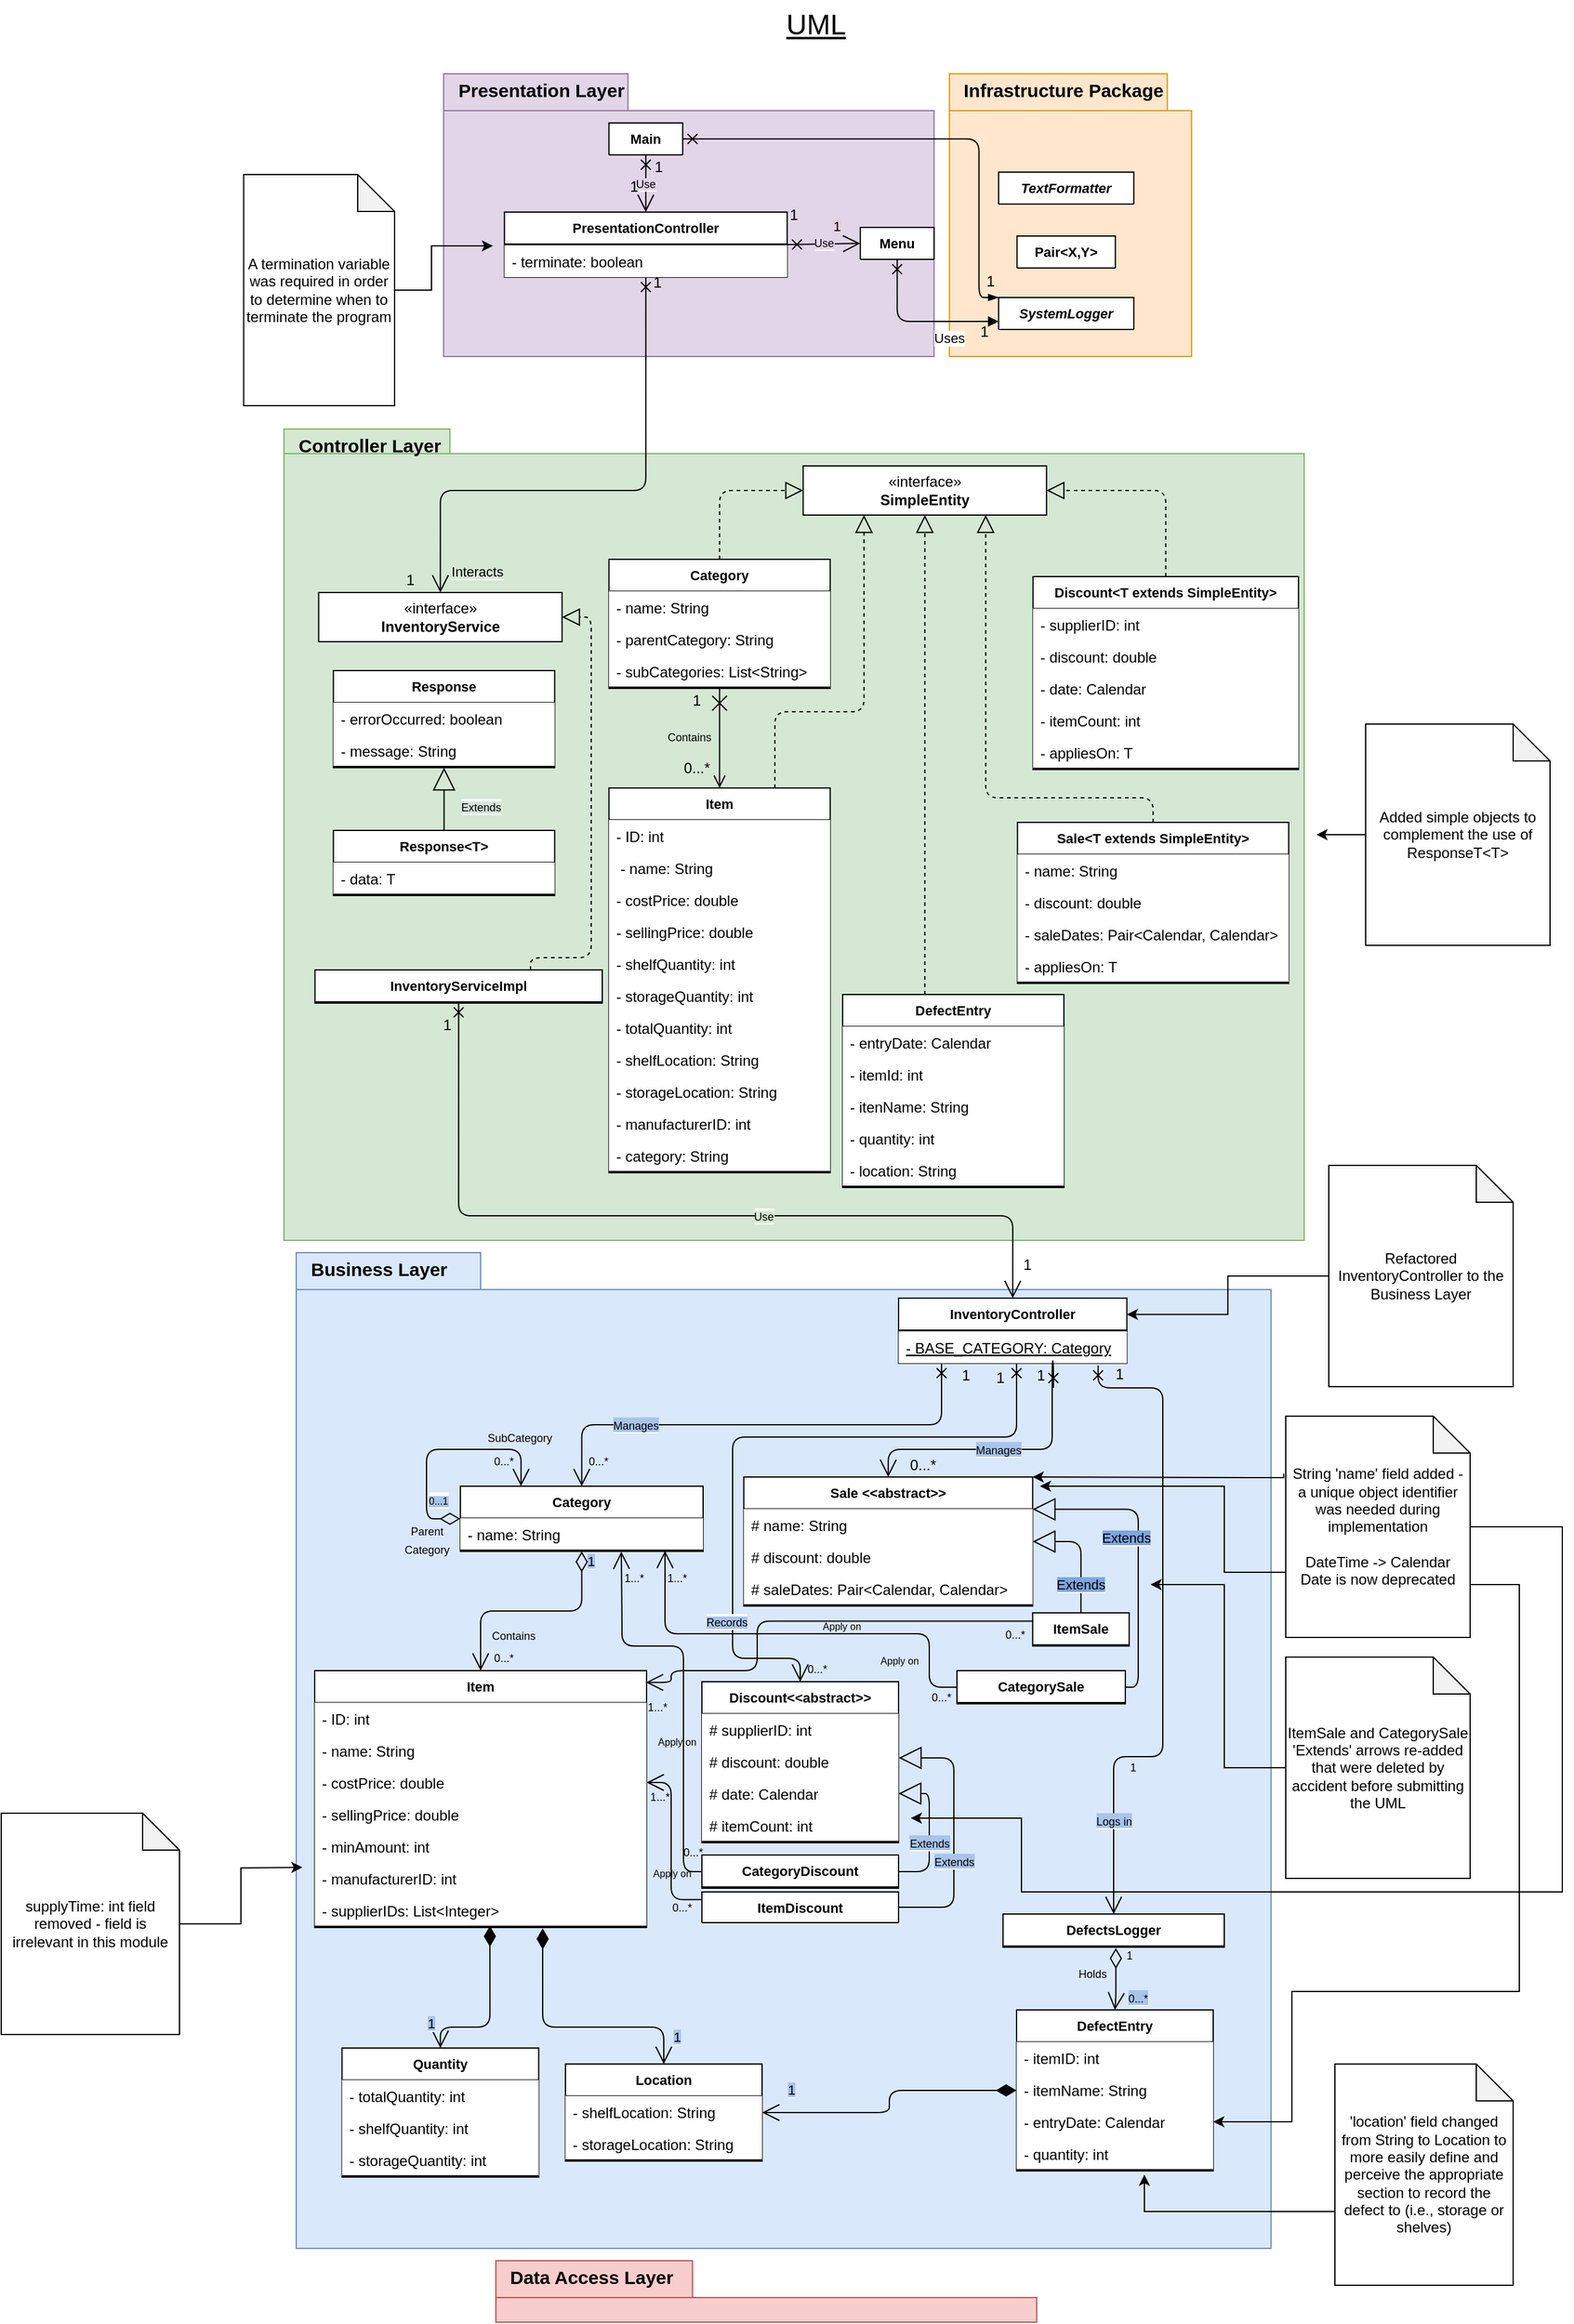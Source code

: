 <mxfile version="14.4.3" type="device"><diagram id="ATPlpsY0TYDfC1yd_XAE" name="Page-1"><mxGraphModel dx="-479" dy="2914" grid="1" gridSize="10" guides="1" tooltips="1" connect="1" arrows="1" fold="1" page="1" pageScale="1" pageWidth="850" pageHeight="1100" math="0" shadow="0"><root><mxCell id="0"/><mxCell id="1" parent="0"/><mxCell id="jfymgJ9V9KaxmRq3N9H0-75" value="" style="endArrow=block;endSize=16;endFill=0;html=1;exitX=0;exitY=0.5;exitDx=0;exitDy=0;entryX=0.655;entryY=0.559;entryDx=0;entryDy=0;edgeStyle=orthogonalEdgeStyle;entryPerimeter=0;" parent="1" source="jfymgJ9V9KaxmRq3N9H0-70" target="jfymgJ9V9KaxmRq3N9H0-62" edge="1"><mxGeometry x="-0.0" width="160" relative="1" as="geometry"><mxPoint x="3100" y="-26.5" as="sourcePoint"/><mxPoint x="3040" y="-271.5" as="targetPoint"/><Array as="points"><mxPoint x="3088" y="-404"/></Array><mxPoint as="offset"/></mxGeometry></mxCell><mxCell id="jfymgJ9V9KaxmRq3N9H0-74" value="&lt;span style=&quot;background-color: rgb(169 , 196 , 235)&quot;&gt;Extends&lt;/span&gt;" style="endArrow=block;endSize=16;endFill=0;html=1;entryX=0.5;entryY=1;entryDx=0;entryDy=0;exitX=0.5;exitY=0;exitDx=0;exitDy=0;edgeStyle=orthogonalEdgeStyle;" parent="1" source="jfymgJ9V9KaxmRq3N9H0-66" target="jfymgJ9V9KaxmRq3N9H0-60" edge="1"><mxGeometry x="-0.233" width="160" relative="1" as="geometry"><mxPoint x="2860" y="-246.5" as="sourcePoint"/><mxPoint x="3020" y="-246.5" as="targetPoint"/><Array as="points"><mxPoint x="3176" y="-380"/><mxPoint x="3165" y="-380"/><mxPoint x="3165" y="-403"/><mxPoint x="3052" y="-403"/></Array><mxPoint as="offset"/></mxGeometry></mxCell><mxCell id="OBMGc4E_tT9D71s-H5pn-126" value="&lt;font style=&quot;font-size: 15px&quot;&gt;Infrastructure Package&lt;/font&gt;" style="shape=folder;fontStyle=1;spacingTop=-2;tabWidth=190;tabHeight=30;tabPosition=left;html=1;align=left;verticalAlign=top;fontSize=11;spacingLeft=10;fillColor=#ffe6cc;strokeColor=#d79b00;" parent="1" vertex="1"><mxGeometry x="3101.38" y="-1669" width="197" height="230" as="geometry"/></mxCell><mxCell id="jfymgJ9V9KaxmRq3N9H0-135" value="&lt;font style=&quot;font-size: 15px&quot;&gt;Presentation Layer&lt;/font&gt;" style="shape=folder;fontStyle=1;spacingTop=-2;tabWidth=150;tabHeight=30;tabPosition=left;html=1;align=left;verticalAlign=top;fontSize=11;spacingLeft=10;fillColor=#e1d5e7;strokeColor=#9673a6;" parent="1" vertex="1"><mxGeometry x="2689.88" y="-1669" width="399" height="230" as="geometry"/></mxCell><mxCell id="jfymgJ9V9KaxmRq3N9H0-134" value="&lt;font style=&quot;font-size: 15px&quot;&gt;Controller Layer&lt;/font&gt;" style="shape=folder;fontStyle=1;spacingTop=-2;tabWidth=135;tabHeight=20;tabPosition=left;html=1;align=left;verticalAlign=top;fontSize=11;spacingLeft=10;fillColor=#d5e8d4;strokeColor=#82b366;" parent="1" vertex="1"><mxGeometry x="2560" y="-1380" width="830" height="660" as="geometry"/></mxCell><mxCell id="tJIjyHV54ss8AM1j7SEm-1" value="&lt;font style=&quot;font-size: 15px&quot;&gt;Business Layer&lt;/font&gt;" style="shape=folder;fontStyle=1;spacingTop=-2;tabWidth=150;tabHeight=30;tabPosition=left;html=1;align=left;verticalAlign=top;fontSize=11;spacingLeft=10;fillColor=#dae8fc;strokeColor=#6c8ebf;" parent="1" vertex="1"><mxGeometry x="2570" y="-710" width="793" height="810" as="geometry"/></mxCell><mxCell id="tJIjyHV54ss8AM1j7SEm-2" value="Item" style="swimlane;fontStyle=1;align=center;verticalAlign=top;childLayout=stackLayout;horizontal=1;startSize=26;horizontalStack=0;resizeParent=1;resizeParentMax=0;resizeLast=0;collapsible=1;marginBottom=0;fontSize=11;" parent="1" vertex="1"><mxGeometry x="2585" y="-370" width="270" height="209" as="geometry"><mxRectangle x="230" y="240" width="90" height="26" as="alternateBounds"/></mxGeometry></mxCell><mxCell id="tJIjyHV54ss8AM1j7SEm-3" value="- ID: int" style="text;align=left;verticalAlign=top;spacingLeft=4;spacingRight=4;overflow=hidden;rotatable=0;points=[[0,0.5],[1,0.5]];portConstraint=eastwest;fillColor=#ffffff;fontStyle=0" parent="tJIjyHV54ss8AM1j7SEm-2" vertex="1"><mxGeometry y="26" width="270" height="26" as="geometry"/></mxCell><mxCell id="tJIjyHV54ss8AM1j7SEm-31" value="- name: String" style="text;align=left;verticalAlign=top;spacingLeft=4;spacingRight=4;overflow=hidden;rotatable=0;points=[[0,0.5],[1,0.5]];portConstraint=eastwest;fillColor=#ffffff;" parent="tJIjyHV54ss8AM1j7SEm-2" vertex="1"><mxGeometry y="52" width="270" height="26" as="geometry"/></mxCell><mxCell id="tJIjyHV54ss8AM1j7SEm-33" value="- costPrice: double&#10;" style="text;align=left;verticalAlign=top;spacingLeft=4;spacingRight=4;overflow=hidden;rotatable=0;points=[[0,0.5],[1,0.5]];portConstraint=eastwest;fillColor=#ffffff;" parent="tJIjyHV54ss8AM1j7SEm-2" vertex="1"><mxGeometry y="78" width="270" height="26" as="geometry"/></mxCell><mxCell id="tJIjyHV54ss8AM1j7SEm-42" value="- sellingPrice: double&#10;" style="text;align=left;verticalAlign=top;spacingLeft=4;spacingRight=4;overflow=hidden;rotatable=0;points=[[0,0.5],[1,0.5]];portConstraint=eastwest;fillColor=#ffffff;" parent="tJIjyHV54ss8AM1j7SEm-2" vertex="1"><mxGeometry y="104" width="270" height="26" as="geometry"/></mxCell><mxCell id="tJIjyHV54ss8AM1j7SEm-39" value="- minAmount: int" style="text;align=left;verticalAlign=top;spacingLeft=4;spacingRight=4;overflow=hidden;rotatable=0;points=[[0,0.5],[1,0.5]];portConstraint=eastwest;fillColor=#ffffff;" parent="tJIjyHV54ss8AM1j7SEm-2" vertex="1"><mxGeometry y="130" width="270" height="26" as="geometry"/></mxCell><mxCell id="tJIjyHV54ss8AM1j7SEm-41" value="- manufacturerID: int" style="text;align=left;verticalAlign=top;spacingLeft=4;spacingRight=4;overflow=hidden;rotatable=0;points=[[0,0.5],[1,0.5]];portConstraint=eastwest;fillColor=#ffffff;" parent="tJIjyHV54ss8AM1j7SEm-2" vertex="1"><mxGeometry y="156" width="270" height="26" as="geometry"/></mxCell><mxCell id="tJIjyHV54ss8AM1j7SEm-43" value="- supplierIDs: List&lt;Integer&gt;" style="text;align=left;verticalAlign=top;spacingLeft=4;spacingRight=4;overflow=hidden;rotatable=0;points=[[0,0.5],[1,0.5]];portConstraint=eastwest;fillColor=#ffffff;" parent="tJIjyHV54ss8AM1j7SEm-2" vertex="1"><mxGeometry y="182" width="270" height="26" as="geometry"/></mxCell><mxCell id="tJIjyHV54ss8AM1j7SEm-4" value="" style="line;strokeWidth=2;align=left;verticalAlign=middle;spacingTop=-1;spacingLeft=3;spacingRight=3;rotatable=0;labelPosition=right;points=[];portConstraint=eastwest;fillColor=none;perimeterSpacing=0;" parent="tJIjyHV54ss8AM1j7SEm-2" vertex="1"><mxGeometry y="208" width="270" height="1" as="geometry"/></mxCell><mxCell id="tJIjyHV54ss8AM1j7SEm-14" value="InventoryController" style="swimlane;fontStyle=1;align=center;verticalAlign=top;childLayout=stackLayout;horizontal=1;startSize=26;horizontalStack=0;resizeParent=1;resizeParentMax=0;resizeLast=0;collapsible=1;marginBottom=0;fontSize=11;" parent="1" vertex="1"><mxGeometry x="3060" y="-673" width="185.75" height="53" as="geometry"><mxRectangle x="3215" y="-1330" width="130" height="26" as="alternateBounds"/></mxGeometry></mxCell><mxCell id="tJIjyHV54ss8AM1j7SEm-16" value="" style="line;strokeWidth=2;align=left;verticalAlign=middle;spacingTop=-1;spacingLeft=3;spacingRight=3;rotatable=0;labelPosition=right;points=[];portConstraint=eastwest;fillColor=none;perimeterSpacing=0;" parent="tJIjyHV54ss8AM1j7SEm-14" vertex="1"><mxGeometry y="26" width="185.75" height="1" as="geometry"/></mxCell><mxCell id="GAjllXLXJR6ZJLsTSeen-32" value="- BASE_CATEGORY: Category" style="text;align=left;verticalAlign=top;spacingLeft=4;spacingRight=4;overflow=hidden;rotatable=0;points=[[0,0.5],[1,0.5]];portConstraint=eastwest;fillColor=#ffffff;fontStyle=4" parent="tJIjyHV54ss8AM1j7SEm-14" vertex="1"><mxGeometry y="27" width="185.75" height="26" as="geometry"/></mxCell><mxCell id="tJIjyHV54ss8AM1j7SEm-18" value="Discount&lt;&lt;abstract&gt;&gt;" style="swimlane;fontStyle=1;align=center;verticalAlign=top;childLayout=stackLayout;horizontal=1;startSize=26;horizontalStack=0;resizeParent=1;resizeParentMax=0;resizeLast=0;collapsible=1;marginBottom=0;fontSize=11;" parent="1" vertex="1"><mxGeometry x="2900" y="-361" width="160" height="131" as="geometry"/></mxCell><mxCell id="tJIjyHV54ss8AM1j7SEm-19" value="# supplierID: int" style="text;align=left;verticalAlign=top;spacingLeft=4;spacingRight=4;overflow=hidden;rotatable=0;points=[[0,0.5],[1,0.5]];portConstraint=eastwest;fillColor=#ffffff;" parent="tJIjyHV54ss8AM1j7SEm-18" vertex="1"><mxGeometry y="26" width="160" height="26" as="geometry"/></mxCell><mxCell id="jfymgJ9V9KaxmRq3N9H0-1" value="# discount: double" style="text;align=left;verticalAlign=top;spacingLeft=4;spacingRight=4;overflow=hidden;rotatable=0;points=[[0,0.5],[1,0.5]];portConstraint=eastwest;fillColor=#ffffff;" parent="tJIjyHV54ss8AM1j7SEm-18" vertex="1"><mxGeometry y="52" width="160" height="26" as="geometry"/></mxCell><mxCell id="jfymgJ9V9KaxmRq3N9H0-2" value="# date: Calendar" style="text;align=left;verticalAlign=top;spacingLeft=4;spacingRight=4;overflow=hidden;rotatable=0;points=[[0,0.5],[1,0.5]];portConstraint=eastwest;fillColor=#ffffff;" parent="tJIjyHV54ss8AM1j7SEm-18" vertex="1"><mxGeometry y="78" width="160" height="26" as="geometry"/></mxCell><mxCell id="jfymgJ9V9KaxmRq3N9H0-3" value="# itemCount: int" style="text;align=left;verticalAlign=top;spacingLeft=4;spacingRight=4;overflow=hidden;rotatable=0;points=[[0,0.5],[1,0.5]];portConstraint=eastwest;fillColor=#ffffff;" parent="tJIjyHV54ss8AM1j7SEm-18" vertex="1"><mxGeometry y="104" width="160" height="26" as="geometry"/></mxCell><mxCell id="tJIjyHV54ss8AM1j7SEm-20" value="" style="line;strokeWidth=2;align=left;verticalAlign=middle;spacingTop=-1;spacingLeft=3;spacingRight=3;rotatable=0;labelPosition=right;points=[];portConstraint=eastwest;fillColor=none;perimeterSpacing=0;" parent="tJIjyHV54ss8AM1j7SEm-18" vertex="1"><mxGeometry y="130" width="160" height="1" as="geometry"/></mxCell><mxCell id="tJIjyHV54ss8AM1j7SEm-26" value="Category" style="swimlane;fontStyle=1;align=center;verticalAlign=top;childLayout=stackLayout;horizontal=1;startSize=26;horizontalStack=0;resizeParent=1;resizeParentMax=0;resizeLast=0;collapsible=1;marginBottom=0;fontSize=11;" parent="1" vertex="1"><mxGeometry x="2703.5" y="-520" width="197.5" height="53" as="geometry"/></mxCell><mxCell id="tJIjyHV54ss8AM1j7SEm-27" value="- name: String" style="text;align=left;verticalAlign=top;spacingLeft=4;spacingRight=4;overflow=hidden;rotatable=0;points=[[0,0.5],[1,0.5]];portConstraint=eastwest;fillColor=#ffffff;" parent="tJIjyHV54ss8AM1j7SEm-26" vertex="1"><mxGeometry y="26" width="197.5" height="26" as="geometry"/></mxCell><mxCell id="tJIjyHV54ss8AM1j7SEm-28" value="" style="line;strokeWidth=2;align=left;verticalAlign=middle;spacingTop=-1;spacingLeft=3;spacingRight=3;rotatable=0;labelPosition=right;points=[];portConstraint=eastwest;fillColor=none;perimeterSpacing=0;" parent="tJIjyHV54ss8AM1j7SEm-26" vertex="1"><mxGeometry y="52" width="197.5" height="1" as="geometry"/></mxCell><mxCell id="jfymgJ9V9KaxmRq3N9H0-5" value="ItemDiscount" style="swimlane;fontStyle=1;align=center;verticalAlign=top;childLayout=stackLayout;horizontal=1;startSize=26;horizontalStack=0;resizeParent=1;resizeParentMax=0;resizeLast=0;collapsible=1;marginBottom=0;fontSize=11;" parent="1" vertex="1"><mxGeometry x="2900" y="-190" width="160" height="25" as="geometry"/></mxCell><mxCell id="jfymgJ9V9KaxmRq3N9H0-9" value="&lt;span style=&quot;background-color: rgb(169 , 196 , 235)&quot;&gt;&lt;font style=&quot;font-size: 9px&quot;&gt;Extends&lt;/font&gt;&lt;/span&gt;" style="endArrow=block;endSize=16;endFill=0;html=1;exitX=1;exitY=0.5;exitDx=0;exitDy=0;edgeStyle=orthogonalEdgeStyle;entryX=1;entryY=0.5;entryDx=0;entryDy=0;" parent="1" source="tJIjyHV54ss8AM1j7SEm-22" target="jfymgJ9V9KaxmRq3N9H0-2" edge="1"><mxGeometry x="-0.145" width="160" relative="1" as="geometry"><mxPoint x="3114" y="-157.75" as="sourcePoint"/><mxPoint x="3100" y="-243.25" as="targetPoint"/><Array as="points"><mxPoint x="3085" y="-206"/><mxPoint x="3085" y="-270"/></Array><mxPoint as="offset"/></mxGeometry></mxCell><mxCell id="jfymgJ9V9KaxmRq3N9H0-10" value="&lt;span style=&quot;background-color: rgb(169 , 196 , 235)&quot;&gt;&lt;font style=&quot;font-size: 9px&quot;&gt;Extends&lt;/font&gt;&lt;/span&gt;" style="endArrow=block;endSize=16;endFill=0;html=1;exitX=1;exitY=0.5;exitDx=0;exitDy=0;edgeStyle=orthogonalEdgeStyle;entryX=1.001;entryY=0.369;entryDx=0;entryDy=0;entryPerimeter=0;" parent="1" source="jfymgJ9V9KaxmRq3N9H0-5" target="jfymgJ9V9KaxmRq3N9H0-1" edge="1"><mxGeometry x="-0.221" width="160" relative="1" as="geometry"><mxPoint x="3563" y="-233.5" as="sourcePoint"/><mxPoint x="3048" y="-236" as="targetPoint"/><Array as="points"><mxPoint x="3105" y="-178"/><mxPoint x="3105" y="-299"/><mxPoint x="3060" y="-299"/></Array><mxPoint as="offset"/></mxGeometry></mxCell><mxCell id="jfymgJ9V9KaxmRq3N9H0-12" value="Quantity" style="swimlane;fontStyle=1;align=center;verticalAlign=top;childLayout=stackLayout;horizontal=1;startSize=26;horizontalStack=0;resizeParent=1;resizeParentMax=0;resizeLast=0;collapsible=1;marginBottom=0;fontSize=11;" parent="1" vertex="1"><mxGeometry x="2607.25" y="-63" width="160" height="105" as="geometry"/></mxCell><mxCell id="jfymgJ9V9KaxmRq3N9H0-13" value="- totalQuantity: int" style="text;align=left;verticalAlign=top;spacingLeft=4;spacingRight=4;overflow=hidden;rotatable=0;points=[[0,0.5],[1,0.5]];portConstraint=eastwest;fillColor=#ffffff;" parent="jfymgJ9V9KaxmRq3N9H0-12" vertex="1"><mxGeometry y="26" width="160" height="26" as="geometry"/></mxCell><mxCell id="jfymgJ9V9KaxmRq3N9H0-16" value="- shelfQuantity: int" style="text;align=left;verticalAlign=top;spacingLeft=4;spacingRight=4;overflow=hidden;rotatable=0;points=[[0,0.5],[1,0.5]];portConstraint=eastwest;fillColor=#ffffff;" parent="jfymgJ9V9KaxmRq3N9H0-12" vertex="1"><mxGeometry y="52" width="160" height="26" as="geometry"/></mxCell><mxCell id="jfymgJ9V9KaxmRq3N9H0-17" value="- storageQuantity: int" style="text;align=left;verticalAlign=top;spacingLeft=4;spacingRight=4;overflow=hidden;rotatable=0;points=[[0,0.5],[1,0.5]];portConstraint=eastwest;fillColor=#ffffff;" parent="jfymgJ9V9KaxmRq3N9H0-12" vertex="1"><mxGeometry y="78" width="160" height="26" as="geometry"/></mxCell><mxCell id="jfymgJ9V9KaxmRq3N9H0-14" value="" style="line;strokeWidth=2;align=left;verticalAlign=middle;spacingTop=-1;spacingLeft=3;spacingRight=3;rotatable=0;labelPosition=right;points=[];portConstraint=eastwest;fillColor=none;perimeterSpacing=0;" parent="jfymgJ9V9KaxmRq3N9H0-12" vertex="1"><mxGeometry y="104" width="160" height="1" as="geometry"/></mxCell><mxCell id="jfymgJ9V9KaxmRq3N9H0-60" value="Sale &lt;&lt;abstract&gt;&gt;" style="swimlane;fontStyle=1;align=center;verticalAlign=top;childLayout=stackLayout;horizontal=1;startSize=26;horizontalStack=0;resizeParent=1;resizeParentMax=0;resizeLast=0;collapsible=1;marginBottom=0;fontSize=11;" parent="1" vertex="1"><mxGeometry x="2934.13" y="-527.5" width="235" height="105" as="geometry"/></mxCell><mxCell id="jfymgJ9V9KaxmRq3N9H0-61" value="# name: String" style="text;align=left;verticalAlign=top;spacingLeft=4;spacingRight=4;overflow=hidden;rotatable=0;points=[[0,0.5],[1,0.5]];portConstraint=eastwest;fillColor=#ffffff;" parent="jfymgJ9V9KaxmRq3N9H0-60" vertex="1"><mxGeometry y="26" width="235" height="26" as="geometry"/></mxCell><mxCell id="jfymgJ9V9KaxmRq3N9H0-64" value="# discount: double" style="text;align=left;verticalAlign=top;spacingLeft=4;spacingRight=4;overflow=hidden;rotatable=0;points=[[0,0.5],[1,0.5]];portConstraint=eastwest;fillColor=#ffffff;" parent="jfymgJ9V9KaxmRq3N9H0-60" vertex="1"><mxGeometry y="52" width="235" height="26" as="geometry"/></mxCell><mxCell id="GAjllXLXJR6ZJLsTSeen-5" value="# saleDates: Pair&lt;Calendar, Calendar&gt;" style="text;align=left;verticalAlign=top;spacingLeft=4;spacingRight=4;overflow=hidden;rotatable=0;points=[[0,0.5],[1,0.5]];portConstraint=eastwest;fillColor=#ffffff;" parent="jfymgJ9V9KaxmRq3N9H0-60" vertex="1"><mxGeometry y="78" width="235" height="26" as="geometry"/></mxCell><mxCell id="jfymgJ9V9KaxmRq3N9H0-62" value="" style="line;strokeWidth=2;align=left;verticalAlign=middle;spacingTop=-1;spacingLeft=3;spacingRight=3;rotatable=0;labelPosition=right;points=[];portConstraint=eastwest;fillColor=none;perimeterSpacing=0;" parent="jfymgJ9V9KaxmRq3N9H0-60" vertex="1"><mxGeometry y="104" width="235" height="1" as="geometry"/></mxCell><mxCell id="jfymgJ9V9KaxmRq3N9H0-66" value="CategorySale" style="swimlane;fontStyle=1;align=center;verticalAlign=top;childLayout=stackLayout;horizontal=1;startSize=26;horizontalStack=0;resizeParent=1;resizeParentMax=0;resizeLast=0;collapsible=1;marginBottom=0;fontSize=11;" parent="1" vertex="1"><mxGeometry x="3107.5" y="-370" width="137" height="27" as="geometry"/></mxCell><mxCell id="jfymgJ9V9KaxmRq3N9H0-68" value="" style="line;strokeWidth=2;align=left;verticalAlign=middle;spacingTop=-1;spacingLeft=3;spacingRight=3;rotatable=0;labelPosition=right;points=[];portConstraint=eastwest;fillColor=none;perimeterSpacing=0;" parent="jfymgJ9V9KaxmRq3N9H0-66" vertex="1"><mxGeometry y="26" width="137" height="1" as="geometry"/></mxCell><mxCell id="jfymgJ9V9KaxmRq3N9H0-70" value="ItemSale" style="swimlane;fontStyle=1;align=center;verticalAlign=top;childLayout=stackLayout;horizontal=1;startSize=26;horizontalStack=0;resizeParent=1;resizeParentMax=0;resizeLast=0;collapsible=1;marginBottom=0;fontSize=11;" parent="1" vertex="1"><mxGeometry x="3169.13" y="-417" width="78.5" height="27" as="geometry"/></mxCell><mxCell id="jfymgJ9V9KaxmRq3N9H0-72" value="" style="line;strokeWidth=2;align=left;verticalAlign=middle;spacingTop=-1;spacingLeft=3;spacingRight=3;rotatable=0;labelPosition=right;points=[];portConstraint=eastwest;fillColor=none;perimeterSpacing=0;" parent="jfymgJ9V9KaxmRq3N9H0-70" vertex="1"><mxGeometry y="26" width="78.5" height="1" as="geometry"/></mxCell><mxCell id="jfymgJ9V9KaxmRq3N9H0-77" value="DefectsLogger" style="swimlane;fontStyle=1;align=center;verticalAlign=top;childLayout=stackLayout;horizontal=1;startSize=26;horizontalStack=0;resizeParent=1;resizeParentMax=0;resizeLast=0;collapsible=1;marginBottom=0;fontSize=11;" parent="1" vertex="1"><mxGeometry x="3145" y="-172" width="180" height="27" as="geometry"/></mxCell><mxCell id="jfymgJ9V9KaxmRq3N9H0-79" value="" style="line;strokeWidth=2;align=left;verticalAlign=middle;spacingTop=-1;spacingLeft=3;spacingRight=3;rotatable=0;labelPosition=right;points=[];portConstraint=eastwest;fillColor=none;perimeterSpacing=0;" parent="jfymgJ9V9KaxmRq3N9H0-77" vertex="1"><mxGeometry y="26" width="180" height="1" as="geometry"/></mxCell><mxCell id="jfymgJ9V9KaxmRq3N9H0-81" value="DefectEntry" style="swimlane;fontStyle=1;align=center;verticalAlign=top;childLayout=stackLayout;horizontal=1;startSize=26;horizontalStack=0;resizeParent=1;resizeParentMax=0;resizeLast=0;collapsible=1;marginBottom=0;fontSize=11;" parent="1" vertex="1"><mxGeometry x="3156" y="-94" width="160" height="131" as="geometry"/></mxCell><mxCell id="jfymgJ9V9KaxmRq3N9H0-85" value="- itemID: int" style="text;align=left;verticalAlign=top;spacingLeft=4;spacingRight=4;overflow=hidden;rotatable=0;points=[[0,0.5],[1,0.5]];portConstraint=eastwest;fillColor=#ffffff;" parent="jfymgJ9V9KaxmRq3N9H0-81" vertex="1"><mxGeometry y="26" width="160" height="26" as="geometry"/></mxCell><mxCell id="OBMGc4E_tT9D71s-H5pn-41" value="- itemName: String" style="text;align=left;verticalAlign=top;spacingLeft=4;spacingRight=4;overflow=hidden;rotatable=0;points=[[0,0.5],[1,0.5]];portConstraint=eastwest;fillColor=#ffffff;" parent="jfymgJ9V9KaxmRq3N9H0-81" vertex="1"><mxGeometry y="52" width="160" height="26" as="geometry"/></mxCell><mxCell id="jfymgJ9V9KaxmRq3N9H0-82" value="- entryDate: Calendar" style="text;align=left;verticalAlign=top;spacingLeft=4;spacingRight=4;overflow=hidden;rotatable=0;points=[[0,0.5],[1,0.5]];portConstraint=eastwest;fillColor=#ffffff;" parent="jfymgJ9V9KaxmRq3N9H0-81" vertex="1"><mxGeometry y="78" width="160" height="26" as="geometry"/></mxCell><mxCell id="jfymgJ9V9KaxmRq3N9H0-86" value="- quantity: int" style="text;align=left;verticalAlign=top;spacingLeft=4;spacingRight=4;overflow=hidden;rotatable=0;points=[[0,0.5],[1,0.5]];portConstraint=eastwest;fillColor=#ffffff;" parent="jfymgJ9V9KaxmRq3N9H0-81" vertex="1"><mxGeometry y="104" width="160" height="26" as="geometry"/></mxCell><mxCell id="jfymgJ9V9KaxmRq3N9H0-83" value="" style="line;strokeWidth=2;align=left;verticalAlign=middle;spacingTop=-1;spacingLeft=3;spacingRight=3;rotatable=0;labelPosition=right;points=[];portConstraint=eastwest;fillColor=none;perimeterSpacing=0;" parent="jfymgJ9V9KaxmRq3N9H0-81" vertex="1"><mxGeometry y="130" width="160" height="1" as="geometry"/></mxCell><mxCell id="jfymgJ9V9KaxmRq3N9H0-88" value="&lt;span style=&quot;background-color: rgb(169 , 196 , 235)&quot;&gt;&lt;font style=&quot;font-size: 9px&quot;&gt;0...*&lt;/font&gt;&lt;/span&gt;" style="endArrow=open;html=1;endSize=12;startArrow=diamondThin;startSize=14;startFill=0;edgeStyle=orthogonalEdgeStyle;align=left;verticalAlign=bottom;entryX=0.5;entryY=0;entryDx=0;entryDy=0;exitX=0.51;exitY=1.694;exitDx=0;exitDy=0;exitPerimeter=0;" parent="1" source="jfymgJ9V9KaxmRq3N9H0-79" target="jfymgJ9V9KaxmRq3N9H0-81" edge="1"><mxGeometry x="0.973" y="9" relative="1" as="geometry"><mxPoint x="3265" y="35" as="sourcePoint"/><mxPoint x="3560" y="119.5" as="targetPoint"/><Array as="points"><mxPoint x="3237" y="-104"/><mxPoint x="3236" y="-104"/></Array><mxPoint as="offset"/></mxGeometry></mxCell><mxCell id="jfymgJ9V9KaxmRq3N9H0-91" value="Response&lt;T&gt;" style="swimlane;fontStyle=1;align=center;verticalAlign=top;childLayout=stackLayout;horizontal=1;startSize=26;horizontalStack=0;resizeParent=1;resizeParentMax=0;resizeLast=0;collapsible=1;marginBottom=0;fontSize=11;" parent="1" vertex="1"><mxGeometry x="2600.25" y="-1053.5" width="180" height="53" as="geometry"/></mxCell><mxCell id="jfymgJ9V9KaxmRq3N9H0-92" value="- data: T" style="text;align=left;verticalAlign=top;spacingLeft=4;spacingRight=4;overflow=hidden;rotatable=0;points=[[0,0.5],[1,0.5]];portConstraint=eastwest;fillColor=#ffffff;" parent="jfymgJ9V9KaxmRq3N9H0-91" vertex="1"><mxGeometry y="26" width="180" height="26" as="geometry"/></mxCell><mxCell id="jfymgJ9V9KaxmRq3N9H0-93" value="" style="line;strokeWidth=2;align=left;verticalAlign=middle;spacingTop=-1;spacingLeft=3;spacingRight=3;rotatable=0;labelPosition=right;points=[];portConstraint=eastwest;fillColor=none;perimeterSpacing=0;" parent="jfymgJ9V9KaxmRq3N9H0-91" vertex="1"><mxGeometry y="52" width="180" height="1" as="geometry"/></mxCell><mxCell id="jfymgJ9V9KaxmRq3N9H0-101" value="&lt;span style=&quot;background-color: rgb(169 , 196 , 235)&quot;&gt;1&lt;/span&gt;" style="endArrow=open;html=1;endSize=12;startArrow=diamondThin;startSize=14;startFill=0;edgeStyle=orthogonalEdgeStyle;align=left;verticalAlign=bottom;exitX=0.5;exitY=1;exitDx=0;exitDy=0;entryX=0.5;entryY=0;entryDx=0;entryDy=0;" parent="1" source="tJIjyHV54ss8AM1j7SEm-26" target="tJIjyHV54ss8AM1j7SEm-2" edge="1"><mxGeometry x="-0.81" y="3" relative="1" as="geometry"><mxPoint x="2640" y="-426.5" as="sourcePoint"/><mxPoint x="2800" y="-426.5" as="targetPoint"/><mxPoint as="offset"/></mxGeometry></mxCell><mxCell id="jfymgJ9V9KaxmRq3N9H0-122" value="&lt;font style=&quot;font-size: 9px ; background-color: rgb(169 , 196 , 235)&quot;&gt;Records&lt;/font&gt;" style="endArrow=open;endSize=12;html=1;exitX=0;exitY=0;exitDx=0;exitDy=0;entryX=0.5;entryY=0;entryDx=0;entryDy=0;edgeStyle=orthogonalEdgeStyle;startArrow=cross;startFill=0;" parent="1" source="651xIr3ElNDaN7VjpZAP-5" target="tJIjyHV54ss8AM1j7SEm-18" edge="1"><mxGeometry x="0.618" y="-5" width="160" relative="1" as="geometry"><mxPoint x="3223.56" y="-801.37" as="sourcePoint"/><mxPoint x="3150" y="205.5" as="targetPoint"/><Array as="points"><mxPoint x="3156" y="-560"/><mxPoint x="2925" y="-560"/><mxPoint x="2925" y="-380"/><mxPoint x="2980" y="-380"/></Array><mxPoint as="offset"/></mxGeometry></mxCell><mxCell id="jfymgJ9V9KaxmRq3N9H0-123" value="&lt;span style=&quot;background-color: rgb(169 , 196 , 235)&quot;&gt;&lt;font style=&quot;font-size: 9px&quot;&gt;Logs in&lt;/font&gt;&lt;/span&gt;" style="endArrow=open;endSize=12;html=1;entryX=0.5;entryY=0;entryDx=0;entryDy=0;edgeStyle=orthogonalEdgeStyle;exitX=0.874;exitY=1.069;exitDx=0;exitDy=0;startArrow=cross;startFill=0;exitPerimeter=0;" parent="1" source="GAjllXLXJR6ZJLsTSeen-32" target="jfymgJ9V9KaxmRq3N9H0-77" edge="1"><mxGeometry x="0.719" width="160" relative="1" as="geometry"><mxPoint x="3116.625" y="-637.5" as="sourcePoint"/><mxPoint x="3200" y="-214.5" as="targetPoint"/><Array as="points"><mxPoint x="3222" y="-600"/><mxPoint x="3275" y="-600"/><mxPoint x="3275" y="-300"/><mxPoint x="3235" y="-300"/></Array><mxPoint as="offset"/></mxGeometry></mxCell><mxCell id="jfymgJ9V9KaxmRq3N9H0-125" value="&lt;span style=&quot;background-color: rgb(169 , 196 , 235)&quot;&gt;&lt;font style=&quot;font-size: 9px&quot;&gt;Manages&lt;/font&gt;&lt;/span&gt;" style="endArrow=open;endSize=12;html=1;entryX=0.5;entryY=0;entryDx=0;entryDy=0;exitX=0.75;exitY=1;exitDx=0;exitDy=0;edgeStyle=orthogonalEdgeStyle;startArrow=cross;startFill=0;" parent="1" source="651xIr3ElNDaN7VjpZAP-5" target="jfymgJ9V9KaxmRq3N9H0-60" edge="1"><mxGeometry x="0.113" width="160" relative="1" as="geometry"><mxPoint x="3068.616" y="-637.746" as="sourcePoint"/><mxPoint x="3058.5" y="-515.5" as="targetPoint"/><Array as="points"><mxPoint x="3185" y="-622"/><mxPoint x="3185" y="-550"/><mxPoint x="3052" y="-550"/></Array><mxPoint as="offset"/></mxGeometry></mxCell><mxCell id="jfymgJ9V9KaxmRq3N9H0-126" value="&lt;span style=&quot;background-color: rgb(169 , 196 , 235)&quot;&gt;&lt;font style=&quot;font-size: 9px&quot;&gt;Manages&lt;/font&gt;&lt;/span&gt;" style="endArrow=open;endSize=12;html=1;entryX=0.5;entryY=0;entryDx=0;entryDy=0;edgeStyle=orthogonalEdgeStyle;exitX=0;exitY=0;exitDx=0;exitDy=0;startArrow=cross;startFill=0;" parent="1" source="651xIr3ElNDaN7VjpZAP-1" target="tJIjyHV54ss8AM1j7SEm-26" edge="1"><mxGeometry x="0.525" width="160" relative="1" as="geometry"><mxPoint x="2830" y="-417.5" as="sourcePoint"/><mxPoint x="2380" y="-204.5" as="targetPoint"/><Array as="points"><mxPoint x="3095" y="-570"/><mxPoint x="2802" y="-570"/></Array><mxPoint as="offset"/></mxGeometry></mxCell><mxCell id="jfymgJ9V9KaxmRq3N9H0-127" value="&lt;font style=&quot;font-size: 9px&quot;&gt;SubCategory&lt;/font&gt;" style="text;html=1;strokeColor=none;fillColor=none;align=center;verticalAlign=middle;whiteSpace=wrap;rounded=0;" parent="1" vertex="1"><mxGeometry x="2732.38" y="-570" width="40" height="20" as="geometry"/></mxCell><mxCell id="jfymgJ9V9KaxmRq3N9H0-129" value="&lt;font style=&quot;font-size: 9px&quot;&gt;Contains&lt;/font&gt;" style="text;html=1;strokeColor=none;fillColor=none;align=center;verticalAlign=middle;whiteSpace=wrap;rounded=0;" parent="1" vertex="1"><mxGeometry x="2727.25" y="-409.5" width="40" height="20" as="geometry"/></mxCell><mxCell id="jfymgJ9V9KaxmRq3N9H0-130" value="&lt;span style=&quot;background-color: rgb(169 , 196 , 235)&quot;&gt;1&lt;/span&gt;" style="endArrow=open;html=1;endSize=12;startArrow=diamondThin;startSize=14;startFill=1;edgeStyle=orthogonalEdgeStyle;align=left;verticalAlign=bottom;exitX=0.528;exitY=-0.309;exitDx=0;exitDy=0;entryX=0.5;entryY=0;entryDx=0;entryDy=0;exitPerimeter=0;" parent="1" source="tJIjyHV54ss8AM1j7SEm-4" target="jfymgJ9V9KaxmRq3N9H0-12" edge="1"><mxGeometry x="0.841" y="-12" relative="1" as="geometry"><mxPoint x="2510" y="33.5" as="sourcePoint"/><mxPoint x="2620" y="104.5" as="targetPoint"/><mxPoint as="offset"/><Array as="points"><mxPoint x="2728" y="-80"/><mxPoint x="2687" y="-80"/></Array></mxGeometry></mxCell><mxCell id="jfymgJ9V9KaxmRq3N9H0-143" value="" style="endArrow=block;endFill=0;endSize=12;html=1;exitX=0.75;exitY=0;exitDx=0;exitDy=0;entryX=1;entryY=0.5;entryDx=0;entryDy=0;edgeStyle=orthogonalEdgeStyle;dashed=1;" parent="1" source="OBMGc4E_tT9D71s-H5pn-1" target="pTKEYK3JlF77zA5F9pNu-11" edge="1"><mxGeometry width="160" relative="1" as="geometry"><mxPoint x="3042.25" y="-1088" as="sourcePoint"/><mxPoint x="3082.25" y="-1168" as="targetPoint"/><Array as="points"><mxPoint x="2761" y="-950"/><mxPoint x="2810" y="-950"/><mxPoint x="2810" y="-1227"/></Array></mxGeometry></mxCell><mxCell id="jfymgJ9V9KaxmRq3N9H0-145" value="Menu" style="swimlane;fontStyle=1;align=center;verticalAlign=top;childLayout=stackLayout;horizontal=1;startSize=26;horizontalStack=0;resizeParent=1;resizeParentMax=0;resizeLast=0;collapsible=1;marginBottom=0;fontSize=11;" parent="1" vertex="1" collapsed="1"><mxGeometry x="3028.88" y="-1544" width="60" height="26" as="geometry"><mxRectangle x="3289" y="-1913" width="280" height="157" as="alternateBounds"/></mxGeometry></mxCell><mxCell id="jfymgJ9V9KaxmRq3N9H0-147" value="" style="line;strokeWidth=2;align=left;verticalAlign=middle;spacingTop=-1;spacingLeft=3;spacingRight=3;rotatable=0;labelPosition=right;points=[];portConstraint=eastwest;fillColor=none;perimeterSpacing=0;" parent="jfymgJ9V9KaxmRq3N9H0-145" vertex="1"><mxGeometry y="26" width="60" height="1" as="geometry"/></mxCell><mxCell id="jfymgJ9V9KaxmRq3N9H0-148" value="+ printOptionManu(type): type" style="text;align=left;verticalAlign=top;spacingLeft=4;spacingRight=4;overflow=hidden;rotatable=0;points=[[0,0.5],[1,0.5]];portConstraint=eastwest;fillColor=#ffffff;" parent="jfymgJ9V9KaxmRq3N9H0-145" vertex="1"><mxGeometry y="27" width="60" height="26" as="geometry"/></mxCell><mxCell id="jfymgJ9V9KaxmRq3N9H0-171" value="+ printItemSelectionManu(ID:int/name:String):void" style="text;align=left;verticalAlign=top;spacingLeft=4;spacingRight=4;overflow=hidden;rotatable=0;points=[[0,0.5],[1,0.5]];portConstraint=eastwest;fillColor=#ffffff;" parent="jfymgJ9V9KaxmRq3N9H0-145" vertex="1"><mxGeometry y="53" width="60" height="26" as="geometry"/></mxCell><mxCell id="jfymgJ9V9KaxmRq3N9H0-172" value="+ printCategorySelectionManu(name:String): void" style="text;align=left;verticalAlign=top;spacingLeft=4;spacingRight=4;overflow=hidden;rotatable=0;points=[[0,0.5],[1,0.5]];portConstraint=eastwest;fillColor=#ffffff;" parent="jfymgJ9V9KaxmRq3N9H0-145" vertex="1"><mxGeometry y="79" width="60" height="26" as="geometry"/></mxCell><mxCell id="jfymgJ9V9KaxmRq3N9H0-173" value="+ printReportMenu(report:String): void" style="text;align=left;verticalAlign=top;spacingLeft=4;spacingRight=4;overflow=hidden;rotatable=0;points=[[0,0.5],[1,0.5]];portConstraint=eastwest;fillColor=#ffffff;" parent="jfymgJ9V9KaxmRq3N9H0-145" vertex="1"><mxGeometry y="105" width="60" height="26" as="geometry"/></mxCell><mxCell id="jfymgJ9V9KaxmRq3N9H0-174" value="+ printAlertPrompt(): void" style="text;align=left;verticalAlign=top;spacingLeft=4;spacingRight=4;overflow=hidden;rotatable=0;points=[[0,0.5],[1,0.5]];portConstraint=eastwest;fillColor=#ffffff;" parent="jfymgJ9V9KaxmRq3N9H0-145" vertex="1"><mxGeometry y="131" width="60" height="26" as="geometry"/></mxCell><mxCell id="jfymgJ9V9KaxmRq3N9H0-149" value="PresentationController" style="swimlane;fontStyle=1;align=center;verticalAlign=top;childLayout=stackLayout;horizontal=1;startSize=26;horizontalStack=0;resizeParent=1;resizeParentMax=0;resizeLast=0;collapsible=1;marginBottom=0;fontSize=11;" parent="1" vertex="1"><mxGeometry x="2739.38" y="-1556.5" width="230" height="53" as="geometry"><mxRectangle x="2985" y="-1900" width="150" height="26" as="alternateBounds"/></mxGeometry></mxCell><mxCell id="jfymgJ9V9KaxmRq3N9H0-151" value="" style="line;strokeWidth=2;align=left;verticalAlign=middle;spacingTop=-1;spacingLeft=3;spacingRight=3;rotatable=0;labelPosition=right;points=[];portConstraint=eastwest;fillColor=none;perimeterSpacing=0;" parent="jfymgJ9V9KaxmRq3N9H0-149" vertex="1"><mxGeometry y="26" width="230" height="1" as="geometry"/></mxCell><mxCell id="pTKEYK3JlF77zA5F9pNu-17" value="- terminate: boolean&#10;" style="text;align=left;verticalAlign=top;spacingLeft=4;spacingRight=4;overflow=hidden;rotatable=0;points=[[0,0.5],[1,0.5]];portConstraint=eastwest;fillColor=#ffffff;" parent="jfymgJ9V9KaxmRq3N9H0-149" vertex="1"><mxGeometry y="27" width="230" height="26" as="geometry"/></mxCell><mxCell id="jfymgJ9V9KaxmRq3N9H0-153" value="&lt;span style=&quot;background-color: rgb(213 , 232 , 212)&quot;&gt;Interacts&lt;/span&gt;" style="endArrow=open;endSize=12;html=1;exitX=0.5;exitY=1;exitDx=0;exitDy=0;edgeStyle=orthogonalEdgeStyle;startArrow=cross;startFill=0;entryX=0.5;entryY=0;entryDx=0;entryDy=0;" parent="1" source="jfymgJ9V9KaxmRq3N9H0-149" target="pTKEYK3JlF77zA5F9pNu-11" edge="1"><mxGeometry x="0.919" y="30" width="160" relative="1" as="geometry"><mxPoint x="2815" y="-880" as="sourcePoint"/><mxPoint x="2890" y="-770" as="targetPoint"/><mxPoint as="offset"/><Array as="points"><mxPoint x="2854" y="-1330"/><mxPoint x="2687" y="-1330"/></Array></mxGeometry></mxCell><mxCell id="tJIjyHV54ss8AM1j7SEm-22" value="CategoryDiscount" style="swimlane;fontStyle=1;align=center;verticalAlign=top;childLayout=stackLayout;horizontal=1;startSize=26;horizontalStack=0;resizeParent=1;resizeParentMax=0;resizeLast=0;collapsible=1;marginBottom=0;fontSize=11;" parent="1" vertex="1"><mxGeometry x="2900" y="-220" width="160" height="27" as="geometry"/></mxCell><mxCell id="tJIjyHV54ss8AM1j7SEm-24" value="" style="line;strokeWidth=2;align=left;verticalAlign=middle;spacingTop=-1;spacingLeft=3;spacingRight=3;rotatable=0;labelPosition=right;points=[];portConstraint=eastwest;fillColor=none;perimeterSpacing=0;" parent="tJIjyHV54ss8AM1j7SEm-22" vertex="1"><mxGeometry y="26" width="160" height="1" as="geometry"/></mxCell><mxCell id="jfymgJ9V9KaxmRq3N9H0-155" value="0...*" style="text;html=1;strokeColor=none;fillColor=none;align=center;verticalAlign=middle;whiteSpace=wrap;rounded=0;fontSize=9;" parent="1" vertex="1"><mxGeometry x="2719" y="-550" width="40" height="20" as="geometry"/></mxCell><mxCell id="jfymgJ9V9KaxmRq3N9H0-156" value="0...*" style="text;html=1;strokeColor=none;fillColor=none;align=center;verticalAlign=middle;whiteSpace=wrap;rounded=0;fontSize=9;" parent="1" vertex="1"><mxGeometry x="2719" y="-390" width="40" height="20" as="geometry"/></mxCell><mxCell id="jfymgJ9V9KaxmRq3N9H0-179" value="&lt;span style=&quot;background-color: rgb(225 , 213 , 231)&quot;&gt;Use&lt;/span&gt;" style="endArrow=open;endSize=12;html=1;fontSize=9;entryX=0;entryY=0.5;entryDx=0;entryDy=0;exitX=1;exitY=0.5;exitDx=0;exitDy=0;startArrow=cross;startFill=0;" parent="1" source="jfymgJ9V9KaxmRq3N9H0-149" target="jfymgJ9V9KaxmRq3N9H0-145" edge="1"><mxGeometry width="160" relative="1" as="geometry"><mxPoint x="2694.38" y="-1709.5" as="sourcePoint"/><mxPoint x="2764.38" y="-1300" as="targetPoint"/></mxGeometry></mxCell><mxCell id="GAjllXLXJR6ZJLsTSeen-24" style="edgeStyle=orthogonalEdgeStyle;rounded=1;orthogonalLoop=1;jettySize=auto;html=1;entryX=0;entryY=0;entryDx=0;entryDy=0;startArrow=cross;startFill=0;endArrow=blockThin;endFill=1;" parent="1" source="jfymgJ9V9KaxmRq3N9H0-186" target="OBMGc4E_tT9D71s-H5pn-119" edge="1"><mxGeometry relative="1" as="geometry"><Array as="points"><mxPoint x="3125.38" y="-1616"/><mxPoint x="3125.38" y="-1487"/></Array></mxGeometry></mxCell><mxCell id="jfymgJ9V9KaxmRq3N9H0-186" value="Main&#10;" style="swimlane;fontStyle=1;align=center;verticalAlign=top;childLayout=stackLayout;horizontal=1;startSize=26;horizontalStack=0;resizeParent=1;resizeParentMax=0;resizeLast=0;collapsible=1;marginBottom=0;fontSize=11;" parent="1" vertex="1" collapsed="1"><mxGeometry x="2824.38" y="-1629" width="60" height="26" as="geometry"><mxRectangle x="2965" y="-1710" width="230" height="53" as="alternateBounds"/></mxGeometry></mxCell><mxCell id="jfymgJ9V9KaxmRq3N9H0-189" value="" style="line;strokeWidth=2;align=left;verticalAlign=middle;spacingTop=-1;spacingLeft=3;spacingRight=3;rotatable=0;labelPosition=right;points=[];portConstraint=eastwest;fillColor=none;perimeterSpacing=0;" parent="jfymgJ9V9KaxmRq3N9H0-186" vertex="1"><mxGeometry y="26" width="60" height="1" as="geometry"/></mxCell><mxCell id="jfymgJ9V9KaxmRq3N9H0-190" value="+ main(args: String[]): void" style="text;align=left;verticalAlign=top;spacingLeft=4;spacingRight=4;overflow=hidden;rotatable=0;points=[[0,0.5],[1,0.5]];portConstraint=eastwest;fillColor=#ffffff;" parent="jfymgJ9V9KaxmRq3N9H0-186" vertex="1"><mxGeometry y="27" width="60" height="26" as="geometry"/></mxCell><mxCell id="jfymgJ9V9KaxmRq3N9H0-192" value="&lt;span style=&quot;background-color: rgb(225 , 213 , 231)&quot;&gt;Use&lt;/span&gt;" style="endArrow=open;endSize=12;html=1;fontSize=9;exitX=0.5;exitY=1;exitDx=0;exitDy=0;entryX=0.5;entryY=0;entryDx=0;entryDy=0;startArrow=cross;startFill=0;" parent="1" source="jfymgJ9V9KaxmRq3N9H0-186" target="jfymgJ9V9KaxmRq3N9H0-149" edge="1"><mxGeometry width="160" relative="1" as="geometry"><mxPoint x="2549.38" y="-1629" as="sourcePoint"/><mxPoint x="2709.38" y="-1629" as="targetPoint"/></mxGeometry></mxCell><mxCell id="OBMGc4E_tT9D71s-H5pn-1" value="InventoryServiceImpl" style="swimlane;fontStyle=1;align=center;verticalAlign=top;childLayout=stackLayout;horizontal=1;startSize=26;horizontalStack=0;resizeParent=1;resizeParentMax=0;resizeLast=0;collapsible=1;marginBottom=0;fontSize=11;" parent="1" vertex="1"><mxGeometry x="2585.25" y="-940" width="233.75" height="27" as="geometry"><mxRectangle x="2710" y="-1330" width="140" height="26" as="alternateBounds"/></mxGeometry></mxCell><mxCell id="OBMGc4E_tT9D71s-H5pn-3" value="" style="line;strokeWidth=2;align=left;verticalAlign=middle;spacingTop=-1;spacingLeft=3;spacingRight=3;rotatable=0;labelPosition=right;points=[];portConstraint=eastwest;fillColor=none;perimeterSpacing=0;" parent="OBMGc4E_tT9D71s-H5pn-1" vertex="1"><mxGeometry y="26" width="233.75" height="1" as="geometry"/></mxCell><mxCell id="OBMGc4E_tT9D71s-H5pn-5" value="TextFormatter" style="swimlane;fontStyle=3;align=center;verticalAlign=top;childLayout=stackLayout;horizontal=1;startSize=26;horizontalStack=0;resizeParent=1;resizeParentMax=0;resizeLast=0;collapsible=1;marginBottom=0;fontSize=11;" parent="1" vertex="1" collapsed="1"><mxGeometry x="3141.38" y="-1589" width="110" height="26" as="geometry"><mxRectangle x="3523" y="-1670" width="319.75" height="157" as="alternateBounds"/></mxGeometry></mxCell><mxCell id="OBMGc4E_tT9D71s-H5pn-7" value="" style="line;strokeWidth=2;align=left;verticalAlign=middle;spacingTop=-1;spacingLeft=3;spacingRight=3;rotatable=0;labelPosition=right;points=[];portConstraint=eastwest;fillColor=none;perimeterSpacing=0;" parent="OBMGc4E_tT9D71s-H5pn-5" vertex="1"><mxGeometry y="26" width="110" height="1" as="geometry"/></mxCell><mxCell id="OBMGc4E_tT9D71s-H5pn-8" value="- formatItemInventory(item: Item): String" style="text;align=left;verticalAlign=top;spacingLeft=4;spacingRight=4;overflow=hidden;rotatable=0;points=[[0,0.5],[1,0.5]];portConstraint=eastwest;fillColor=#ffffff;" parent="OBMGc4E_tT9D71s-H5pn-5" vertex="1"><mxGeometry y="27" width="110" height="26" as="geometry"/></mxCell><mxCell id="OBMGc4E_tT9D71s-H5pn-42" value="- formatItemShortage(item: Item): String" style="text;align=left;verticalAlign=top;spacingLeft=4;spacingRight=4;overflow=hidden;rotatable=0;points=[[0,0.5],[1,0.5]];portConstraint=eastwest;fillColor=#ffffff;" parent="OBMGc4E_tT9D71s-H5pn-5" vertex="1"><mxGeometry y="53" width="110" height="26" as="geometry"/></mxCell><mxCell id="OBMGc4E_tT9D71s-H5pn-35" value="- formatCategoty(category:Category): String" style="text;align=left;verticalAlign=top;spacingLeft=4;spacingRight=4;overflow=hidden;rotatable=0;points=[[0,0.5],[1,0.5]];portConstraint=eastwest;fillColor=#ffffff;" parent="OBMGc4E_tT9D71s-H5pn-5" vertex="1"><mxGeometry y="79" width="110" height="26" as="geometry"/></mxCell><mxCell id="OBMGc4E_tT9D71s-H5pn-36" value="- formatDefect(category:Category): String" style="text;align=left;verticalAlign=top;spacingLeft=4;spacingRight=4;overflow=hidden;rotatable=0;points=[[0,0.5],[1,0.5]];portConstraint=eastwest;fillColor=#ffffff;" parent="OBMGc4E_tT9D71s-H5pn-5" vertex="1"><mxGeometry y="105" width="110" height="26" as="geometry"/></mxCell><mxCell id="OBMGc4E_tT9D71s-H5pn-39" value="+ &lt;T&gt; formatResponse(response:Response&lt;T&gt;): String" style="text;align=left;verticalAlign=top;spacingLeft=4;spacingRight=4;overflow=hidden;rotatable=0;points=[[0,0.5],[1,0.5]];portConstraint=eastwest;fillColor=#ffffff;fontStyle=2" parent="OBMGc4E_tT9D71s-H5pn-5" vertex="1"><mxGeometry y="131" width="110" height="26" as="geometry"/></mxCell><mxCell id="OBMGc4E_tT9D71s-H5pn-45" value="Response" style="swimlane;fontStyle=1;align=center;verticalAlign=top;childLayout=stackLayout;horizontal=1;startSize=26;horizontalStack=0;resizeParent=1;resizeParentMax=0;resizeLast=0;collapsible=1;marginBottom=0;fontSize=11;" parent="1" vertex="1"><mxGeometry x="2600.25" y="-1183.5" width="180" height="79" as="geometry"/></mxCell><mxCell id="OBMGc4E_tT9D71s-H5pn-47" value="- errorOccurred: boolean" style="text;align=left;verticalAlign=top;spacingLeft=4;spacingRight=4;overflow=hidden;rotatable=0;points=[[0,0.5],[1,0.5]];portConstraint=eastwest;fillColor=#ffffff;" parent="OBMGc4E_tT9D71s-H5pn-45" vertex="1"><mxGeometry y="26" width="180" height="26" as="geometry"/></mxCell><mxCell id="OBMGc4E_tT9D71s-H5pn-48" value="- message: String" style="text;align=left;verticalAlign=top;spacingLeft=4;spacingRight=4;overflow=hidden;rotatable=0;points=[[0,0.5],[1,0.5]];portConstraint=eastwest;fillColor=#ffffff;" parent="OBMGc4E_tT9D71s-H5pn-45" vertex="1"><mxGeometry y="52" width="180" height="26" as="geometry"/></mxCell><mxCell id="OBMGc4E_tT9D71s-H5pn-49" value="" style="line;strokeWidth=2;align=left;verticalAlign=middle;spacingTop=-1;spacingLeft=3;spacingRight=3;rotatable=0;labelPosition=right;points=[];portConstraint=eastwest;fillColor=none;perimeterSpacing=0;" parent="OBMGc4E_tT9D71s-H5pn-45" vertex="1"><mxGeometry y="78" width="180" height="1" as="geometry"/></mxCell><mxCell id="OBMGc4E_tT9D71s-H5pn-51" value="&lt;font style=&quot;font-size: 9px ; background-color: rgb(213 , 232 , 212)&quot;&gt;Extends&lt;/font&gt;" style="endArrow=block;endSize=16;endFill=0;html=1;entryX=0.5;entryY=1;entryDx=0;entryDy=0;exitX=0.5;exitY=0;exitDx=0;exitDy=0;" parent="1" source="jfymgJ9V9KaxmRq3N9H0-91" target="OBMGc4E_tT9D71s-H5pn-45" edge="1"><mxGeometry x="-0.216" y="-30" width="160" relative="1" as="geometry"><mxPoint x="3042.5" y="-1313.5" as="sourcePoint"/><mxPoint x="3202.5" y="-1313.5" as="targetPoint"/><mxPoint as="offset"/></mxGeometry></mxCell><mxCell id="OBMGc4E_tT9D71s-H5pn-89" value="&lt;font style=&quot;font-size: 9px ; background-color: rgb(213 , 232 , 212)&quot;&gt;Use&lt;/font&gt;" style="endArrow=open;endSize=12;html=1;exitX=0.5;exitY=0.492;exitDx=0;exitDy=0;entryX=0.5;entryY=0;entryDx=0;entryDy=0;exitPerimeter=0;startArrow=cross;startFill=0;edgeStyle=orthogonalEdgeStyle;" parent="1" source="OBMGc4E_tT9D71s-H5pn-3" target="tJIjyHV54ss8AM1j7SEm-14" edge="1"><mxGeometry x="0.219" width="160" relative="1" as="geometry"><mxPoint x="3153.359" y="-921.468" as="sourcePoint"/><mxPoint x="3212.25" y="-801" as="targetPoint"/><mxPoint as="offset"/><Array as="points"><mxPoint x="2702" y="-740"/><mxPoint x="3153" y="-740"/></Array></mxGeometry></mxCell><mxCell id="OBMGc4E_tT9D71s-H5pn-94" value="&lt;font style=&quot;font-size: 9px&quot;&gt;Holds&lt;/font&gt;" style="text;html=1;strokeColor=none;fillColor=none;align=center;verticalAlign=middle;whiteSpace=wrap;rounded=0;" parent="1" vertex="1"><mxGeometry x="3198" y="-134" width="40" height="20" as="geometry"/></mxCell><mxCell id="OBMGc4E_tT9D71s-H5pn-96" value="1" style="text;html=1;strokeColor=none;fillColor=none;align=center;verticalAlign=middle;whiteSpace=wrap;rounded=0;fontSize=9;" parent="1" vertex="1"><mxGeometry x="3228.13" y="-148" width="40" height="20" as="geometry"/></mxCell><mxCell id="OBMGc4E_tT9D71s-H5pn-109" value="Pair&lt;X,Y&gt;" style="swimlane;fontStyle=1;align=center;verticalAlign=top;childLayout=stackLayout;horizontal=1;startSize=26;horizontalStack=0;resizeParent=1;resizeParentMax=0;resizeLast=0;collapsible=1;marginBottom=0;fontSize=11;" parent="1" vertex="1" collapsed="1"><mxGeometry x="3156.38" y="-1537" width="80" height="26" as="geometry"><mxRectangle x="3645" y="-1830" width="180" height="131" as="alternateBounds"/></mxGeometry></mxCell><mxCell id="OBMGc4E_tT9D71s-H5pn-110" value="- first: X" style="text;align=left;verticalAlign=top;spacingLeft=4;spacingRight=4;overflow=hidden;rotatable=0;points=[[0,0.5],[1,0.5]];portConstraint=eastwest;fillColor=#ffffff;" parent="OBMGc4E_tT9D71s-H5pn-109" vertex="1"><mxGeometry y="26" width="80" height="26" as="geometry"/></mxCell><mxCell id="OBMGc4E_tT9D71s-H5pn-113" value="- second: y" style="text;align=left;verticalAlign=top;spacingLeft=4;spacingRight=4;overflow=hidden;rotatable=0;points=[[0,0.5],[1,0.5]];portConstraint=eastwest;fillColor=#ffffff;" parent="OBMGc4E_tT9D71s-H5pn-109" vertex="1"><mxGeometry y="52" width="80" height="26" as="geometry"/></mxCell><mxCell id="OBMGc4E_tT9D71s-H5pn-111" value="" style="line;strokeWidth=2;align=left;verticalAlign=middle;spacingTop=-1;spacingLeft=3;spacingRight=3;rotatable=0;labelPosition=right;points=[];portConstraint=eastwest;fillColor=none;perimeterSpacing=0;" parent="OBMGc4E_tT9D71s-H5pn-109" vertex="1"><mxGeometry y="78" width="80" height="1" as="geometry"/></mxCell><mxCell id="OBMGc4E_tT9D71s-H5pn-112" value="+ getFirst(): X" style="text;align=left;verticalAlign=top;spacingLeft=4;spacingRight=4;overflow=hidden;rotatable=0;points=[[0,0.5],[1,0.5]];portConstraint=eastwest;fillColor=#ffffff;" parent="OBMGc4E_tT9D71s-H5pn-109" vertex="1"><mxGeometry y="79" width="80" height="26" as="geometry"/></mxCell><mxCell id="OBMGc4E_tT9D71s-H5pn-114" value="+ getSecond(): X" style="text;align=left;verticalAlign=top;spacingLeft=4;spacingRight=4;overflow=hidden;rotatable=0;points=[[0,0.5],[1,0.5]];portConstraint=eastwest;fillColor=#ffffff;" parent="OBMGc4E_tT9D71s-H5pn-109" vertex="1"><mxGeometry y="105" width="80" height="26" as="geometry"/></mxCell><mxCell id="OBMGc4E_tT9D71s-H5pn-116" value="&lt;font style=&quot;font-size: 15px&quot;&gt;Data Access Layer&lt;br&gt;&lt;/font&gt;" style="shape=folder;fontStyle=1;spacingTop=-2;tabWidth=160;tabHeight=30;tabPosition=left;html=1;align=left;verticalAlign=top;fontSize=11;spacingLeft=10;fillColor=#f8cecc;strokeColor=#b85450;" parent="1" vertex="1"><mxGeometry x="2732.38" y="110" width="440" height="50" as="geometry"/></mxCell><mxCell id="OBMGc4E_tT9D71s-H5pn-119" value="SystemLogger" style="swimlane;fontStyle=3;align=center;verticalAlign=top;childLayout=stackLayout;horizontal=1;startSize=26;horizontalStack=0;resizeParent=1;resizeParentMax=0;resizeLast=0;collapsible=1;marginBottom=0;fontSize=11;" parent="1" vertex="1" collapsed="1"><mxGeometry x="3141.38" y="-1487" width="110" height="26" as="geometry"><mxRectangle x="3523" y="-1568" width="319.75" height="157" as="alternateBounds"/></mxGeometry></mxCell><mxCell id="OBMGc4E_tT9D71s-H5pn-120" value="" style="line;strokeWidth=2;align=left;verticalAlign=middle;spacingTop=-1;spacingLeft=3;spacingRight=3;rotatable=0;labelPosition=right;points=[];portConstraint=eastwest;fillColor=none;perimeterSpacing=0;" parent="OBMGc4E_tT9D71s-H5pn-119" vertex="1"><mxGeometry y="26" width="110" height="1" as="geometry"/></mxCell><mxCell id="OBMGc4E_tT9D71s-H5pn-121" value="- formatItemInventory(item: Item): String" style="text;align=left;verticalAlign=top;spacingLeft=4;spacingRight=4;overflow=hidden;rotatable=0;points=[[0,0.5],[1,0.5]];portConstraint=eastwest;fillColor=#ffffff;" parent="OBMGc4E_tT9D71s-H5pn-119" vertex="1"><mxGeometry y="27" width="110" height="26" as="geometry"/></mxCell><mxCell id="OBMGc4E_tT9D71s-H5pn-122" value="- formatItemShortage(item: Item): String" style="text;align=left;verticalAlign=top;spacingLeft=4;spacingRight=4;overflow=hidden;rotatable=0;points=[[0,0.5],[1,0.5]];portConstraint=eastwest;fillColor=#ffffff;" parent="OBMGc4E_tT9D71s-H5pn-119" vertex="1"><mxGeometry y="53" width="110" height="26" as="geometry"/></mxCell><mxCell id="OBMGc4E_tT9D71s-H5pn-123" value="- formatCategoty(category:Category): String" style="text;align=left;verticalAlign=top;spacingLeft=4;spacingRight=4;overflow=hidden;rotatable=0;points=[[0,0.5],[1,0.5]];portConstraint=eastwest;fillColor=#ffffff;" parent="OBMGc4E_tT9D71s-H5pn-119" vertex="1"><mxGeometry y="79" width="110" height="26" as="geometry"/></mxCell><mxCell id="OBMGc4E_tT9D71s-H5pn-124" value="- formatDefect(category:Category): String" style="text;align=left;verticalAlign=top;spacingLeft=4;spacingRight=4;overflow=hidden;rotatable=0;points=[[0,0.5],[1,0.5]];portConstraint=eastwest;fillColor=#ffffff;" parent="OBMGc4E_tT9D71s-H5pn-119" vertex="1"><mxGeometry y="105" width="110" height="26" as="geometry"/></mxCell><mxCell id="OBMGc4E_tT9D71s-H5pn-125" value="+ &lt;T&gt; formatResponse(response:Response&lt;T&gt;): String" style="text;align=left;verticalAlign=top;spacingLeft=4;spacingRight=4;overflow=hidden;rotatable=0;points=[[0,0.5],[1,0.5]];portConstraint=eastwest;fillColor=#ffffff;fontStyle=2" parent="OBMGc4E_tT9D71s-H5pn-119" vertex="1"><mxGeometry y="131" width="110" height="26" as="geometry"/></mxCell><mxCell id="OBMGc4E_tT9D71s-H5pn-155" value="Location" style="swimlane;fontStyle=1;align=center;verticalAlign=top;childLayout=stackLayout;horizontal=1;startSize=26;horizontalStack=0;resizeParent=1;resizeParentMax=0;resizeLast=0;collapsible=1;marginBottom=0;fontSize=11;" parent="1" vertex="1"><mxGeometry x="2789" y="-50" width="160" height="79" as="geometry"/></mxCell><mxCell id="OBMGc4E_tT9D71s-H5pn-157" value="- shelfLocation: String" style="text;align=left;verticalAlign=top;spacingLeft=4;spacingRight=4;overflow=hidden;rotatable=0;points=[[0,0.5],[1,0.5]];portConstraint=eastwest;fillColor=#ffffff;" parent="OBMGc4E_tT9D71s-H5pn-155" vertex="1"><mxGeometry y="26" width="160" height="26" as="geometry"/></mxCell><mxCell id="OBMGc4E_tT9D71s-H5pn-156" value="- storageLocation: String" style="text;align=left;verticalAlign=top;spacingLeft=4;spacingRight=4;overflow=hidden;rotatable=0;points=[[0,0.5],[1,0.5]];portConstraint=eastwest;fillColor=#ffffff;" parent="OBMGc4E_tT9D71s-H5pn-155" vertex="1"><mxGeometry y="52" width="160" height="26" as="geometry"/></mxCell><mxCell id="OBMGc4E_tT9D71s-H5pn-159" value="" style="line;strokeWidth=2;align=left;verticalAlign=middle;spacingTop=-1;spacingLeft=3;spacingRight=3;rotatable=0;labelPosition=right;points=[];portConstraint=eastwest;fillColor=none;perimeterSpacing=0;" parent="OBMGc4E_tT9D71s-H5pn-155" vertex="1"><mxGeometry y="78" width="160" height="1" as="geometry"/></mxCell><mxCell id="OBMGc4E_tT9D71s-H5pn-161" value="&lt;span style=&quot;background-color: rgb(169 , 196 , 235)&quot;&gt;1&lt;/span&gt;" style="endArrow=open;html=1;endSize=12;startArrow=diamondThin;startSize=14;startFill=1;edgeStyle=orthogonalEdgeStyle;align=left;verticalAlign=bottom;exitX=0.687;exitY=1.758;exitDx=0;exitDy=0;entryX=0.5;entryY=0;entryDx=0;entryDy=0;exitPerimeter=0;" parent="1" source="tJIjyHV54ss8AM1j7SEm-4" target="OBMGc4E_tT9D71s-H5pn-155" edge="1"><mxGeometry x="0.872" y="6" relative="1" as="geometry"><mxPoint x="2855" y="135.58" as="sourcePoint"/><mxPoint x="2985" y="135.58" as="targetPoint"/><mxPoint as="offset"/><Array as="points"><mxPoint x="2771" y="-80"/><mxPoint x="2869" y="-80"/></Array></mxGeometry></mxCell><mxCell id="pTKEYK3JlF77zA5F9pNu-11" value="«interface»&lt;br&gt;&lt;b&gt;InventoryService&lt;/b&gt;" style="html=1;" parent="1" vertex="1"><mxGeometry x="2588.25" y="-1247" width="198" height="40" as="geometry"/></mxCell><mxCell id="QJ5foGDQ0b7LwCtpy6k3-1" value="&lt;font style=&quot;font-size: 23px&quot;&gt;&lt;u&gt;UML&lt;/u&gt;&lt;/font&gt;" style="text;html=1;strokeColor=none;fillColor=none;align=center;verticalAlign=middle;whiteSpace=wrap;rounded=0;" parent="1" vertex="1"><mxGeometry x="2723.38" y="-1729" width="540" height="40" as="geometry"/></mxCell><mxCell id="gHjT_NAAEQi9Uchfnm9o-4" value="" style="endArrow=open;endFill=1;endSize=12;html=1;entryX=1;entryY=0.5;entryDx=0;entryDy=0;edgeStyle=orthogonalEdgeStyle;exitX=0;exitY=0.25;exitDx=0;exitDy=0;" parent="1" source="jfymgJ9V9KaxmRq3N9H0-5" target="tJIjyHV54ss8AM1j7SEm-33" edge="1"><mxGeometry width="160" relative="1" as="geometry"><mxPoint x="2894" y="-92" as="sourcePoint"/><mxPoint x="3075" y="-350" as="targetPoint"/><Array as="points"><mxPoint x="2875" y="-184"/><mxPoint x="2875" y="-279"/></Array></mxGeometry></mxCell><mxCell id="gHjT_NAAEQi9Uchfnm9o-5" value="" style="endArrow=open;endFill=1;endSize=12;html=1;edgeStyle=orthogonalEdgeStyle;exitX=0;exitY=0.5;exitDx=0;exitDy=0;entryX=0.663;entryY=1.195;entryDx=0;entryDy=0;entryPerimeter=0;" parent="1" source="tJIjyHV54ss8AM1j7SEm-22" target="tJIjyHV54ss8AM1j7SEm-28" edge="1"><mxGeometry width="160" relative="1" as="geometry"><mxPoint x="2883" y="-149.75" as="sourcePoint"/><mxPoint x="2835" y="-411" as="targetPoint"/><Array as="points"><mxPoint x="2885" y="-206"/><mxPoint x="2885" y="-390"/><mxPoint x="2835" y="-390"/><mxPoint x="2835" y="-411"/><mxPoint x="2834" y="-411"/></Array></mxGeometry></mxCell><mxCell id="gHjT_NAAEQi9Uchfnm9o-7" value="" style="endArrow=open;endFill=1;endSize=12;html=1;edgeStyle=orthogonalEdgeStyle;exitX=0;exitY=0.25;exitDx=0;exitDy=0;entryX=0.998;entryY=0.046;entryDx=0;entryDy=0;entryPerimeter=0;" parent="1" source="jfymgJ9V9KaxmRq3N9H0-70" target="tJIjyHV54ss8AM1j7SEm-2" edge="1"><mxGeometry width="160" relative="1" as="geometry"><mxPoint x="2910" y="-206.5" as="sourcePoint"/><mxPoint x="2905" y="-430" as="targetPoint"/><Array as="points"><mxPoint x="2945" y="-410"/><mxPoint x="2945" y="-370"/><mxPoint x="2875" y="-370"/><mxPoint x="2875" y="-360"/></Array></mxGeometry></mxCell><mxCell id="gHjT_NAAEQi9Uchfnm9o-8" value="" style="endArrow=open;endFill=1;endSize=12;html=1;entryX=0.848;entryY=0.5;entryDx=0;entryDy=0;edgeStyle=orthogonalEdgeStyle;exitX=0;exitY=0.5;exitDx=0;exitDy=0;entryPerimeter=0;" parent="1" source="jfymgJ9V9KaxmRq3N9H0-66" target="tJIjyHV54ss8AM1j7SEm-28" edge="1"><mxGeometry width="160" relative="1" as="geometry"><mxPoint x="2910" y="-206.5" as="sourcePoint"/><mxPoint x="2869.908" y="-400.944" as="targetPoint"/><Array as="points"><mxPoint x="3085" y="-356"/><mxPoint x="3085" y="-400"/><mxPoint x="2870" y="-400"/></Array></mxGeometry></mxCell><mxCell id="gHjT_NAAEQi9Uchfnm9o-9" value="&lt;font style=&quot;font-size: 8px&quot;&gt;Apply on&lt;/font&gt;" style="text;html=1;strokeColor=none;fillColor=none;align=center;verticalAlign=middle;whiteSpace=wrap;rounded=0;" parent="1" vertex="1"><mxGeometry x="2993" y="-417" width="42" height="20" as="geometry"/></mxCell><mxCell id="gHjT_NAAEQi9Uchfnm9o-11" value="&lt;font style=&quot;font-size: 8px&quot;&gt;Apply on&lt;/font&gt;" style="text;html=1;strokeColor=none;fillColor=none;align=center;verticalAlign=middle;whiteSpace=wrap;rounded=0;" parent="1" vertex="1"><mxGeometry x="3040" y="-389.5" width="42" height="20" as="geometry"/></mxCell><mxCell id="gHjT_NAAEQi9Uchfnm9o-12" value="&lt;font style=&quot;font-size: 8px&quot;&gt;Apply on&lt;/font&gt;" style="text;html=1;strokeColor=none;fillColor=none;align=center;verticalAlign=middle;whiteSpace=wrap;rounded=0;" parent="1" vertex="1"><mxGeometry x="2859" y="-323" width="42" height="20" as="geometry"/></mxCell><mxCell id="gHjT_NAAEQi9Uchfnm9o-13" value="&lt;font style=&quot;font-size: 8px&quot;&gt;Apply on&lt;/font&gt;" style="text;html=1;strokeColor=none;fillColor=none;align=center;verticalAlign=middle;whiteSpace=wrap;rounded=0;" parent="1" vertex="1"><mxGeometry x="2855" y="-216.5" width="42" height="20" as="geometry"/></mxCell><mxCell id="651xIr3ElNDaN7VjpZAP-1" value="1" style="text;html=1;strokeColor=none;fillColor=none;align=center;verticalAlign=middle;whiteSpace=wrap;rounded=0;" parent="1" vertex="1"><mxGeometry x="3095" y="-620" width="40" height="20" as="geometry"/></mxCell><mxCell id="651xIr3ElNDaN7VjpZAP-2" value="1" style="text;html=1;strokeColor=none;fillColor=none;align=center;verticalAlign=middle;whiteSpace=wrap;rounded=0;" parent="1" vertex="1"><mxGeometry x="3220.13" y="-621" width="40" height="20" as="geometry"/></mxCell><mxCell id="651xIr3ElNDaN7VjpZAP-4" value="1" style="text;html=1;strokeColor=none;fillColor=none;align=center;verticalAlign=middle;whiteSpace=wrap;rounded=0;" parent="1" vertex="1"><mxGeometry x="3123" y="-618" width="40" height="20" as="geometry"/></mxCell><mxCell id="651xIr3ElNDaN7VjpZAP-5" value="1" style="text;html=1;strokeColor=none;fillColor=none;align=center;verticalAlign=middle;whiteSpace=wrap;rounded=0;" parent="1" vertex="1"><mxGeometry x="3156" y="-620" width="40" height="20" as="geometry"/></mxCell><mxCell id="651xIr3ElNDaN7VjpZAP-6" value="1" style="text;html=1;strokeColor=none;fillColor=none;align=center;verticalAlign=middle;whiteSpace=wrap;rounded=0;" parent="1" vertex="1"><mxGeometry x="2673.38" y="-905" width="40" height="20" as="geometry"/></mxCell><mxCell id="651xIr3ElNDaN7VjpZAP-7" value="1" style="text;html=1;strokeColor=none;fillColor=none;align=center;verticalAlign=middle;whiteSpace=wrap;rounded=0;" parent="1" vertex="1"><mxGeometry x="3145" y="-710" width="40" height="20" as="geometry"/></mxCell><mxCell id="651xIr3ElNDaN7VjpZAP-8" value="0...*" style="text;html=1;strokeColor=none;fillColor=none;align=center;verticalAlign=middle;whiteSpace=wrap;rounded=0;" parent="1" vertex="1"><mxGeometry x="3060" y="-547.5" width="40" height="20" as="geometry"/></mxCell><mxCell id="651xIr3ElNDaN7VjpZAP-12" value="1" style="text;html=1;strokeColor=none;fillColor=none;align=center;verticalAlign=middle;whiteSpace=wrap;rounded=0;" parent="1" vertex="1"><mxGeometry x="2844.38" y="-1509" width="40" height="20" as="geometry"/></mxCell><mxCell id="651xIr3ElNDaN7VjpZAP-14" value="1" style="text;html=1;strokeColor=none;fillColor=none;align=center;verticalAlign=middle;whiteSpace=wrap;rounded=0;" parent="1" vertex="1"><mxGeometry x="2845.38" y="-1603" width="40" height="20" as="geometry"/></mxCell><mxCell id="651xIr3ElNDaN7VjpZAP-15" value="1" style="text;html=1;strokeColor=none;fillColor=none;align=center;verticalAlign=middle;whiteSpace=wrap;rounded=0;" parent="1" vertex="1"><mxGeometry x="2824.63" y="-1587" width="40" height="20" as="geometry"/></mxCell><mxCell id="651xIr3ElNDaN7VjpZAP-16" value="1" style="text;html=1;strokeColor=none;fillColor=none;align=center;verticalAlign=middle;whiteSpace=wrap;rounded=0;" parent="1" vertex="1"><mxGeometry x="2954.51" y="-1564" width="40" height="20" as="geometry"/></mxCell><mxCell id="651xIr3ElNDaN7VjpZAP-17" value="1" style="text;html=1;strokeColor=none;fillColor=none;align=center;verticalAlign=middle;whiteSpace=wrap;rounded=0;" parent="1" vertex="1"><mxGeometry x="3109.51" y="-1469" width="40" height="20" as="geometry"/></mxCell><mxCell id="651xIr3ElNDaN7VjpZAP-18" value="0...*" style="text;html=1;strokeColor=none;fillColor=none;align=center;verticalAlign=middle;whiteSpace=wrap;rounded=0;fontSize=9;" parent="1" vertex="1"><mxGeometry x="2796" y="-550" width="40" height="20" as="geometry"/></mxCell><mxCell id="651xIr3ElNDaN7VjpZAP-19" value="0...*" style="text;html=1;strokeColor=none;fillColor=none;align=center;verticalAlign=middle;whiteSpace=wrap;rounded=0;fontSize=9;" parent="1" vertex="1"><mxGeometry x="2974.13" y="-381" width="40" height="20" as="geometry"/></mxCell><mxCell id="651xIr3ElNDaN7VjpZAP-20" value="1" style="text;html=1;strokeColor=none;fillColor=none;align=center;verticalAlign=middle;whiteSpace=wrap;rounded=0;fontSize=9;" parent="1" vertex="1"><mxGeometry x="3231" y="-301" width="40" height="20" as="geometry"/></mxCell><mxCell id="651xIr3ElNDaN7VjpZAP-21" value="1...*" style="text;html=1;strokeColor=none;fillColor=none;align=center;verticalAlign=middle;whiteSpace=wrap;rounded=0;fontSize=9;" parent="1" vertex="1"><mxGeometry x="2844.25" y="-350" width="40" height="20" as="geometry"/></mxCell><mxCell id="651xIr3ElNDaN7VjpZAP-22" value="0...*" style="text;html=1;strokeColor=none;fillColor=none;align=center;verticalAlign=middle;whiteSpace=wrap;rounded=0;fontSize=9;" parent="1" vertex="1"><mxGeometry x="3135" y="-409.5" width="40" height="20" as="geometry"/></mxCell><mxCell id="651xIr3ElNDaN7VjpZAP-23" value="0...*" style="text;html=1;strokeColor=none;fillColor=none;align=center;verticalAlign=middle;whiteSpace=wrap;rounded=0;fontSize=9;" parent="1" vertex="1"><mxGeometry x="2864" y="-187.5" width="40" height="20" as="geometry"/></mxCell><mxCell id="651xIr3ElNDaN7VjpZAP-24" value="1...*" style="text;html=1;strokeColor=none;fillColor=none;align=center;verticalAlign=middle;whiteSpace=wrap;rounded=0;fontSize=9;" parent="1" vertex="1"><mxGeometry x="2846" y="-277.5" width="40" height="20" as="geometry"/></mxCell><mxCell id="651xIr3ElNDaN7VjpZAP-25" value="0...*" style="text;html=1;strokeColor=none;fillColor=none;align=center;verticalAlign=middle;whiteSpace=wrap;rounded=0;fontSize=9;" parent="1" vertex="1"><mxGeometry x="2873" y="-232.5" width="40" height="20" as="geometry"/></mxCell><mxCell id="651xIr3ElNDaN7VjpZAP-26" value="1...*" style="text;html=1;strokeColor=none;fillColor=none;align=center;verticalAlign=middle;whiteSpace=wrap;rounded=0;fontSize=9;" parent="1" vertex="1"><mxGeometry x="2825" y="-455.5" width="40" height="20" as="geometry"/></mxCell><mxCell id="651xIr3ElNDaN7VjpZAP-27" value="1...*" style="text;html=1;strokeColor=none;fillColor=none;align=center;verticalAlign=middle;whiteSpace=wrap;rounded=0;fontSize=9;" parent="1" vertex="1"><mxGeometry x="2860" y="-455.5" width="40" height="20" as="geometry"/></mxCell><mxCell id="651xIr3ElNDaN7VjpZAP-28" value="0...*" style="text;html=1;strokeColor=none;fillColor=none;align=center;verticalAlign=middle;whiteSpace=wrap;rounded=0;fontSize=9;" parent="1" vertex="1"><mxGeometry x="3074.5" y="-358" width="40" height="20" as="geometry"/></mxCell><mxCell id="jfymgJ9V9KaxmRq3N9H0-102" value="&lt;font style=&quot;font-size: 8px ; background-color: rgb(169 , 196 , 235)&quot;&gt;0...1&lt;/font&gt;" style="endArrow=open;html=1;endSize=12;startArrow=diamondThin;startSize=14;startFill=0;edgeStyle=orthogonalEdgeStyle;align=left;verticalAlign=bottom;exitX=0;exitY=0.5;exitDx=0;exitDy=0;entryX=0.25;entryY=0;entryDx=0;entryDy=0;endFill=1;" parent="1" source="tJIjyHV54ss8AM1j7SEm-26" target="tJIjyHV54ss8AM1j7SEm-26" edge="1"><mxGeometry x="-0.644" relative="1" as="geometry"><mxPoint x="2702.5" y="-475.5" as="sourcePoint"/><mxPoint x="2651.25" y="-596.5" as="targetPoint"/><Array as="points"><mxPoint x="2676" y="-493"/><mxPoint x="2676" y="-550"/><mxPoint x="2753" y="-550"/></Array><mxPoint as="offset"/></mxGeometry></mxCell><mxCell id="2fI6GtFazd78he8wFz6W-1" value="&lt;font style=&quot;font-size: 9px&quot;&gt;Parent Category&lt;/font&gt;" style="text;html=1;strokeColor=none;fillColor=none;align=center;verticalAlign=middle;whiteSpace=wrap;rounded=0;" parent="1" vertex="1"><mxGeometry x="2655" y="-487" width="43" height="20" as="geometry"/></mxCell><mxCell id="GAjllXLXJR6ZJLsTSeen-1" value="&lt;span style=&quot;background-color: rgb(126 , 166 , 224)&quot;&gt;Extends&lt;/span&gt;" style="endArrow=block;endSize=16;endFill=0;html=1;exitX=0.5;exitY=0;exitDx=0;exitDy=0;entryX=1;entryY=0.5;entryDx=0;entryDy=0;edgeStyle=orthogonalEdgeStyle;" parent="1" source="jfymgJ9V9KaxmRq3N9H0-70" target="jfymgJ9V9KaxmRq3N9H0-60" edge="1"><mxGeometry x="-0.529" width="160" relative="1" as="geometry"><mxPoint x="2895" y="-400" as="sourcePoint"/><mxPoint x="3055" y="-400" as="targetPoint"/><mxPoint as="offset"/></mxGeometry></mxCell><mxCell id="GAjllXLXJR6ZJLsTSeen-2" value="&lt;span style=&quot;background-color: rgb(126 , 166 , 224)&quot;&gt;Extends&lt;/span&gt;" style="endArrow=block;endSize=16;endFill=0;html=1;exitX=1;exitY=0.5;exitDx=0;exitDy=0;entryX=1;entryY=0.25;entryDx=0;entryDy=0;edgeStyle=orthogonalEdgeStyle;" parent="1" source="jfymgJ9V9KaxmRq3N9H0-66" target="jfymgJ9V9KaxmRq3N9H0-60" edge="1"><mxGeometry x="0.1" y="11" width="160" relative="1" as="geometry"><mxPoint x="2895" y="-400" as="sourcePoint"/><mxPoint x="3055" y="-400" as="targetPoint"/><Array as="points"><mxPoint x="3255" y="-356"/><mxPoint x="3255" y="-501"/></Array><mxPoint x="1" as="offset"/></mxGeometry></mxCell><mxCell id="GAjllXLXJR6ZJLsTSeen-7" style="edgeStyle=orthogonalEdgeStyle;rounded=0;orthogonalLoop=1;jettySize=auto;html=1;" parent="1" source="GAjllXLXJR6ZJLsTSeen-6" edge="1"><mxGeometry relative="1" as="geometry"><mxPoint x="2575" y="-210" as="targetPoint"/></mxGeometry></mxCell><mxCell id="GAjllXLXJR6ZJLsTSeen-6" value="supplyTime: int field removed - field is irrelevant in this module" style="shape=note;whiteSpace=wrap;html=1;backgroundOutline=1;darkOpacity=0.05;" parent="1" vertex="1"><mxGeometry x="2330" y="-254" width="145" height="180" as="geometry"/></mxCell><mxCell id="GAjllXLXJR6ZJLsTSeen-9" style="edgeStyle=orthogonalEdgeStyle;rounded=0;orthogonalLoop=1;jettySize=auto;html=1;" parent="1" source="GAjllXLXJR6ZJLsTSeen-8" edge="1"><mxGeometry relative="1" as="geometry"><mxPoint x="3265" y="-440" as="targetPoint"/><Array as="points"><mxPoint x="3325" y="-291"/><mxPoint x="3325" y="-440"/></Array></mxGeometry></mxCell><mxCell id="GAjllXLXJR6ZJLsTSeen-8" value="ItemSale and CategorySale 'Extends' arrows re-added that were deleted by accident before submitting the UML" style="shape=note;whiteSpace=wrap;html=1;backgroundOutline=1;darkOpacity=0.05;" parent="1" vertex="1"><mxGeometry x="3375" y="-381" width="150" height="180" as="geometry"/></mxCell><mxCell id="GAjllXLXJR6ZJLsTSeen-11" style="edgeStyle=orthogonalEdgeStyle;rounded=0;orthogonalLoop=1;jettySize=auto;html=1;entryX=1;entryY=0;entryDx=0;entryDy=0;exitX=-0.011;exitY=0.26;exitDx=0;exitDy=0;exitPerimeter=0;" parent="1" source="GAjllXLXJR6ZJLsTSeen-10" target="jfymgJ9V9KaxmRq3N9H0-60" edge="1"><mxGeometry relative="1" as="geometry"><mxPoint x="3175" y="-510" as="targetPoint"/><mxPoint x="3405" y="-640" as="sourcePoint"/><Array as="points"><mxPoint x="3373" y="-527"/><mxPoint x="3363" y="-527"/></Array></mxGeometry></mxCell><mxCell id="GAjllXLXJR6ZJLsTSeen-13" style="edgeStyle=orthogonalEdgeStyle;rounded=0;orthogonalLoop=1;jettySize=auto;html=1;entryX=1;entryY=0.5;entryDx=0;entryDy=0;" parent="1" source="GAjllXLXJR6ZJLsTSeen-10" target="jfymgJ9V9KaxmRq3N9H0-82" edge="1"><mxGeometry relative="1" as="geometry"><Array as="points"><mxPoint x="3565" y="-440"/><mxPoint x="3565" y="-109"/><mxPoint x="3380" y="-109"/><mxPoint x="3380" y="-3"/></Array></mxGeometry></mxCell><mxCell id="GAjllXLXJR6ZJLsTSeen-14" style="edgeStyle=orthogonalEdgeStyle;rounded=0;orthogonalLoop=1;jettySize=auto;html=1;" parent="1" source="GAjllXLXJR6ZJLsTSeen-10" edge="1"><mxGeometry relative="1" as="geometry"><mxPoint x="3175" y="-520" as="targetPoint"/><Array as="points"><mxPoint x="3325" y="-450"/><mxPoint x="3325" y="-520"/></Array></mxGeometry></mxCell><mxCell id="GAjllXLXJR6ZJLsTSeen-36" style="edgeStyle=orthogonalEdgeStyle;rounded=0;orthogonalLoop=1;jettySize=auto;html=1;startArrow=none;startFill=0;endArrow=classic;endFill=1;" parent="1" source="GAjllXLXJR6ZJLsTSeen-10" edge="1"><mxGeometry relative="1" as="geometry"><mxPoint x="3070" y="-250" as="targetPoint"/><Array as="points"><mxPoint x="3600" y="-487"/><mxPoint x="3600" y="-190"/><mxPoint x="3160" y="-190"/><mxPoint x="3160" y="-250"/></Array></mxGeometry></mxCell><mxCell id="GAjllXLXJR6ZJLsTSeen-10" value="String 'name' field added - a unique object identifier was needed during implementation&lt;br&gt;&lt;br&gt;DateTime -&amp;gt; Calendar&lt;br&gt;Date is now deprecated" style="shape=note;whiteSpace=wrap;html=1;backgroundOutline=1;darkOpacity=0.05;" parent="1" vertex="1"><mxGeometry x="3375" y="-577" width="150" height="180" as="geometry"/></mxCell><mxCell id="GAjllXLXJR6ZJLsTSeen-17" style="edgeStyle=orthogonalEdgeStyle;rounded=0;orthogonalLoop=1;jettySize=auto;html=1;" parent="1" source="GAjllXLXJR6ZJLsTSeen-16" edge="1"><mxGeometry relative="1" as="geometry"><mxPoint x="3260" y="40" as="targetPoint"/><Array as="points"><mxPoint x="3260" y="70"/></Array></mxGeometry></mxCell><mxCell id="GAjllXLXJR6ZJLsTSeen-16" value="'location' field changed from String to Location to more easily define and perceive the appropriate section to record the defect to (i.e., storage or shelves)" style="shape=note;whiteSpace=wrap;html=1;backgroundOutline=1;darkOpacity=0.05;" parent="1" vertex="1"><mxGeometry x="3415" y="-50" width="145" height="180" as="geometry"/></mxCell><mxCell id="GAjllXLXJR6ZJLsTSeen-18" value="&lt;span style=&quot;background-color: rgb(169 , 196 , 235)&quot;&gt;1&lt;/span&gt;" style="endArrow=open;html=1;endSize=12;startArrow=diamondThin;startSize=14;startFill=1;edgeStyle=orthogonalEdgeStyle;align=left;verticalAlign=bottom;entryX=1;entryY=0.5;entryDx=0;entryDy=0;exitX=0;exitY=0.5;exitDx=0;exitDy=0;" parent="1" source="jfymgJ9V9KaxmRq3N9H0-81" target="OBMGc4E_tT9D71s-H5pn-155" edge="1"><mxGeometry x="0.834" y="-10" relative="1" as="geometry"><mxPoint x="3150" y="-10" as="sourcePoint"/><mxPoint x="2879" y="-40" as="targetPoint"/><mxPoint as="offset"/></mxGeometry></mxCell><mxCell id="GAjllXLXJR6ZJLsTSeen-21" value="Uses" style="endArrow=block;endFill=1;html=1;edgeStyle=orthogonalEdgeStyle;align=left;verticalAlign=top;exitX=0.5;exitY=1;exitDx=0;exitDy=0;entryX=0;entryY=0.75;entryDx=0;entryDy=0;startArrow=cross;startFill=0;" parent="1" source="jfymgJ9V9KaxmRq3N9H0-145" target="OBMGc4E_tT9D71s-H5pn-119" edge="1"><mxGeometry x="0.179" relative="1" as="geometry"><mxPoint x="2845.38" y="-1429" as="sourcePoint"/><mxPoint x="3005.38" y="-1429" as="targetPoint"/><mxPoint as="offset"/></mxGeometry></mxCell><mxCell id="GAjllXLXJR6ZJLsTSeen-22" value="1" style="edgeLabel;resizable=0;html=1;align=left;verticalAlign=bottom;labelBackgroundColor=#E6D0DE;" parent="GAjllXLXJR6ZJLsTSeen-21" connectable="0" vertex="1"><mxGeometry x="-1" relative="1" as="geometry"><mxPoint x="-53.5" y="-19" as="offset"/></mxGeometry></mxCell><mxCell id="GAjllXLXJR6ZJLsTSeen-25" value="1" style="text;html=1;strokeColor=none;fillColor=none;align=center;verticalAlign=middle;whiteSpace=wrap;rounded=0;" parent="1" vertex="1"><mxGeometry x="3114.88" y="-1510.5" width="40" height="20" as="geometry"/></mxCell><mxCell id="GAjllXLXJR6ZJLsTSeen-28" style="edgeStyle=orthogonalEdgeStyle;rounded=0;orthogonalLoop=1;jettySize=auto;html=1;entryX=1;entryY=0.25;entryDx=0;entryDy=0;startArrow=none;startFill=0;endArrow=classic;endFill=1;" parent="1" source="GAjllXLXJR6ZJLsTSeen-26" target="tJIjyHV54ss8AM1j7SEm-14" edge="1"><mxGeometry relative="1" as="geometry"/></mxCell><mxCell id="GAjllXLXJR6ZJLsTSeen-26" value="Refactored InventoryController to the Business Layer" style="shape=note;whiteSpace=wrap;html=1;backgroundOutline=1;darkOpacity=0.05;" parent="1" vertex="1"><mxGeometry x="3410" y="-781" width="150" height="180" as="geometry"/></mxCell><mxCell id="GAjllXLXJR6ZJLsTSeen-34" value="1" style="text;html=1;strokeColor=none;fillColor=none;align=center;verticalAlign=middle;whiteSpace=wrap;rounded=0;" parent="1" vertex="1"><mxGeometry x="2643.38" y="-1267" width="40" height="20" as="geometry"/></mxCell><mxCell id="iXNbkrfExEJ13VIs10be-2" style="edgeStyle=orthogonalEdgeStyle;rounded=0;orthogonalLoop=1;jettySize=auto;html=1;" parent="1" source="iXNbkrfExEJ13VIs10be-1" edge="1"><mxGeometry relative="1" as="geometry"><mxPoint x="2730" y="-1529" as="targetPoint"/><Array as="points"><mxPoint x="2680" y="-1493"/><mxPoint x="2680" y="-1529"/></Array></mxGeometry></mxCell><mxCell id="iXNbkrfExEJ13VIs10be-1" value="A termination variable was required in order to determine when to terminate the program" style="shape=note;whiteSpace=wrap;html=1;backgroundOutline=1;darkOpacity=0.05;" parent="1" vertex="1"><mxGeometry x="2527.25" y="-1587" width="122.75" height="188" as="geometry"/></mxCell><mxCell id="1Bf8HxLEzy0sBt-S_k9d-97" value="&lt;font style=&quot;font-size: 9px&quot;&gt;Contains&lt;/font&gt;" style="text;html=1;strokeColor=none;fillColor=none;align=center;verticalAlign=middle;whiteSpace=wrap;rounded=0;" vertex="1" parent="1"><mxGeometry x="2869.76" y="-1140" width="40" height="20" as="geometry"/></mxCell><mxCell id="1Bf8HxLEzy0sBt-S_k9d-98" value="Discount&lt;T extends SimpleEntity&gt;" style="swimlane;fontStyle=1;align=center;verticalAlign=top;childLayout=stackLayout;horizontal=1;startSize=26;horizontalStack=0;resizeParent=1;resizeParentMax=0;resizeLast=0;collapsible=1;marginBottom=0;fontSize=11;" vertex="1" parent="1"><mxGeometry x="3169.38" y="-1260" width="216" height="157" as="geometry"/></mxCell><mxCell id="1Bf8HxLEzy0sBt-S_k9d-99" value="- supplierID: int" style="text;align=left;verticalAlign=top;spacingLeft=4;spacingRight=4;overflow=hidden;rotatable=0;points=[[0,0.5],[1,0.5]];portConstraint=eastwest;fillColor=#ffffff;" vertex="1" parent="1Bf8HxLEzy0sBt-S_k9d-98"><mxGeometry y="26" width="216" height="26" as="geometry"/></mxCell><mxCell id="1Bf8HxLEzy0sBt-S_k9d-100" value="- discount: double" style="text;align=left;verticalAlign=top;spacingLeft=4;spacingRight=4;overflow=hidden;rotatable=0;points=[[0,0.5],[1,0.5]];portConstraint=eastwest;fillColor=#ffffff;" vertex="1" parent="1Bf8HxLEzy0sBt-S_k9d-98"><mxGeometry y="52" width="216" height="26" as="geometry"/></mxCell><mxCell id="1Bf8HxLEzy0sBt-S_k9d-101" value="- date: Calendar" style="text;align=left;verticalAlign=top;spacingLeft=4;spacingRight=4;overflow=hidden;rotatable=0;points=[[0,0.5],[1,0.5]];portConstraint=eastwest;fillColor=#ffffff;" vertex="1" parent="1Bf8HxLEzy0sBt-S_k9d-98"><mxGeometry y="78" width="216" height="26" as="geometry"/></mxCell><mxCell id="1Bf8HxLEzy0sBt-S_k9d-102" value="- itemCount: int" style="text;align=left;verticalAlign=top;spacingLeft=4;spacingRight=4;overflow=hidden;rotatable=0;points=[[0,0.5],[1,0.5]];portConstraint=eastwest;fillColor=#ffffff;" vertex="1" parent="1Bf8HxLEzy0sBt-S_k9d-98"><mxGeometry y="104" width="216" height="26" as="geometry"/></mxCell><mxCell id="1Bf8HxLEzy0sBt-S_k9d-103" value="- appliesOn: T" style="text;align=left;verticalAlign=top;spacingLeft=4;spacingRight=4;overflow=hidden;rotatable=0;points=[[0,0.5],[1,0.5]];portConstraint=eastwest;fillColor=#ffffff;" vertex="1" parent="1Bf8HxLEzy0sBt-S_k9d-98"><mxGeometry y="130" width="216" height="26" as="geometry"/></mxCell><mxCell id="1Bf8HxLEzy0sBt-S_k9d-104" value="" style="line;strokeWidth=2;align=left;verticalAlign=middle;spacingTop=-1;spacingLeft=3;spacingRight=3;rotatable=0;labelPosition=right;points=[];portConstraint=eastwest;fillColor=none;perimeterSpacing=0;" vertex="1" parent="1Bf8HxLEzy0sBt-S_k9d-98"><mxGeometry y="156" width="216" height="1" as="geometry"/></mxCell><mxCell id="1Bf8HxLEzy0sBt-S_k9d-105" value="Sale&lt;T extends SimpleEntity&gt;" style="swimlane;fontStyle=1;align=center;verticalAlign=top;childLayout=stackLayout;horizontal=1;startSize=26;horizontalStack=0;resizeParent=1;resizeParentMax=0;resizeLast=0;collapsible=1;marginBottom=0;fontSize=11;" vertex="1" parent="1"><mxGeometry x="3156.76" y="-1060" width="220.63" height="131" as="geometry"/></mxCell><mxCell id="1Bf8HxLEzy0sBt-S_k9d-106" value="- name: String" style="text;align=left;verticalAlign=top;spacingLeft=4;spacingRight=4;overflow=hidden;rotatable=0;points=[[0,0.5],[1,0.5]];portConstraint=eastwest;fillColor=#ffffff;" vertex="1" parent="1Bf8HxLEzy0sBt-S_k9d-105"><mxGeometry y="26" width="220.63" height="26" as="geometry"/></mxCell><mxCell id="1Bf8HxLEzy0sBt-S_k9d-107" value="- discount: double" style="text;align=left;verticalAlign=top;spacingLeft=4;spacingRight=4;overflow=hidden;rotatable=0;points=[[0,0.5],[1,0.5]];portConstraint=eastwest;fillColor=#ffffff;" vertex="1" parent="1Bf8HxLEzy0sBt-S_k9d-105"><mxGeometry y="52" width="220.63" height="26" as="geometry"/></mxCell><mxCell id="1Bf8HxLEzy0sBt-S_k9d-108" value="- saleDates: Pair&lt;Calendar, Calendar&gt;" style="text;align=left;verticalAlign=top;spacingLeft=4;spacingRight=4;overflow=hidden;rotatable=0;points=[[0,0.5],[1,0.5]];portConstraint=eastwest;fillColor=#ffffff;" vertex="1" parent="1Bf8HxLEzy0sBt-S_k9d-105"><mxGeometry y="78" width="220.63" height="26" as="geometry"/></mxCell><mxCell id="1Bf8HxLEzy0sBt-S_k9d-109" value="- appliesOn: T" style="text;align=left;verticalAlign=top;spacingLeft=4;spacingRight=4;overflow=hidden;rotatable=0;points=[[0,0.5],[1,0.5]];portConstraint=eastwest;fillColor=#ffffff;" vertex="1" parent="1Bf8HxLEzy0sBt-S_k9d-105"><mxGeometry y="104" width="220.63" height="26" as="geometry"/></mxCell><mxCell id="1Bf8HxLEzy0sBt-S_k9d-110" value="" style="line;strokeWidth=2;align=left;verticalAlign=middle;spacingTop=-1;spacingLeft=3;spacingRight=3;rotatable=0;labelPosition=right;points=[];portConstraint=eastwest;fillColor=none;perimeterSpacing=0;" vertex="1" parent="1Bf8HxLEzy0sBt-S_k9d-105"><mxGeometry y="130" width="220.63" height="1" as="geometry"/></mxCell><mxCell id="1Bf8HxLEzy0sBt-S_k9d-111" value="DefectEntry" style="swimlane;fontStyle=1;align=center;verticalAlign=top;childLayout=stackLayout;horizontal=1;startSize=26;horizontalStack=0;resizeParent=1;resizeParentMax=0;resizeLast=0;collapsible=1;marginBottom=0;fontSize=11;" vertex="1" parent="1"><mxGeometry x="3014.51" y="-920" width="180" height="157" as="geometry"/></mxCell><mxCell id="1Bf8HxLEzy0sBt-S_k9d-112" value="- entryDate: Calendar" style="text;align=left;verticalAlign=top;spacingLeft=4;spacingRight=4;overflow=hidden;rotatable=0;points=[[0,0.5],[1,0.5]];portConstraint=eastwest;fillColor=#ffffff;" vertex="1" parent="1Bf8HxLEzy0sBt-S_k9d-111"><mxGeometry y="26" width="180" height="26" as="geometry"/></mxCell><mxCell id="1Bf8HxLEzy0sBt-S_k9d-113" value="- itemId: int" style="text;align=left;verticalAlign=top;spacingLeft=4;spacingRight=4;overflow=hidden;rotatable=0;points=[[0,0.5],[1,0.5]];portConstraint=eastwest;fillColor=#ffffff;" vertex="1" parent="1Bf8HxLEzy0sBt-S_k9d-111"><mxGeometry y="52" width="180" height="26" as="geometry"/></mxCell><mxCell id="1Bf8HxLEzy0sBt-S_k9d-114" value="- itenName: String" style="text;align=left;verticalAlign=top;spacingLeft=4;spacingRight=4;overflow=hidden;rotatable=0;points=[[0,0.5],[1,0.5]];portConstraint=eastwest;fillColor=#ffffff;" vertex="1" parent="1Bf8HxLEzy0sBt-S_k9d-111"><mxGeometry y="78" width="180" height="26" as="geometry"/></mxCell><mxCell id="1Bf8HxLEzy0sBt-S_k9d-115" value="- quantity: int" style="text;align=left;verticalAlign=top;spacingLeft=4;spacingRight=4;overflow=hidden;rotatable=0;points=[[0,0.5],[1,0.5]];portConstraint=eastwest;fillColor=#ffffff;" vertex="1" parent="1Bf8HxLEzy0sBt-S_k9d-111"><mxGeometry y="104" width="180" height="26" as="geometry"/></mxCell><mxCell id="1Bf8HxLEzy0sBt-S_k9d-116" value="- location: String" style="text;align=left;verticalAlign=top;spacingLeft=4;spacingRight=4;overflow=hidden;rotatable=0;points=[[0,0.5],[1,0.5]];portConstraint=eastwest;fillColor=#ffffff;" vertex="1" parent="1Bf8HxLEzy0sBt-S_k9d-111"><mxGeometry y="130" width="180" height="26" as="geometry"/></mxCell><mxCell id="1Bf8HxLEzy0sBt-S_k9d-117" value="" style="line;strokeWidth=2;align=left;verticalAlign=middle;spacingTop=-1;spacingLeft=3;spacingRight=3;rotatable=0;labelPosition=right;points=[];portConstraint=eastwest;fillColor=none;perimeterSpacing=0;" vertex="1" parent="1Bf8HxLEzy0sBt-S_k9d-111"><mxGeometry y="156" width="180" height="1" as="geometry"/></mxCell><mxCell id="1Bf8HxLEzy0sBt-S_k9d-118" value="Item" style="swimlane;fontStyle=1;align=center;verticalAlign=top;childLayout=stackLayout;horizontal=1;startSize=26;horizontalStack=0;resizeParent=1;resizeParentMax=0;resizeLast=0;collapsible=1;marginBottom=0;fontSize=11;" vertex="1" parent="1"><mxGeometry x="2824.38" y="-1088" width="180" height="313" as="geometry"/></mxCell><mxCell id="1Bf8HxLEzy0sBt-S_k9d-119" value="- ID: int" style="text;align=left;verticalAlign=top;spacingLeft=4;spacingRight=4;overflow=hidden;rotatable=0;points=[[0,0.5],[1,0.5]];portConstraint=eastwest;fillColor=#ffffff;" vertex="1" parent="1Bf8HxLEzy0sBt-S_k9d-118"><mxGeometry y="26" width="180" height="26" as="geometry"/></mxCell><mxCell id="1Bf8HxLEzy0sBt-S_k9d-120" value=" - name: String" style="text;align=left;verticalAlign=top;spacingLeft=4;spacingRight=4;overflow=hidden;rotatable=0;points=[[0,0.5],[1,0.5]];portConstraint=eastwest;fillColor=#ffffff;" vertex="1" parent="1Bf8HxLEzy0sBt-S_k9d-118"><mxGeometry y="52" width="180" height="26" as="geometry"/></mxCell><mxCell id="1Bf8HxLEzy0sBt-S_k9d-121" value="- costPrice: double" style="text;align=left;verticalAlign=top;spacingLeft=4;spacingRight=4;overflow=hidden;rotatable=0;points=[[0,0.5],[1,0.5]];portConstraint=eastwest;fillColor=#ffffff;" vertex="1" parent="1Bf8HxLEzy0sBt-S_k9d-118"><mxGeometry y="78" width="180" height="26" as="geometry"/></mxCell><mxCell id="1Bf8HxLEzy0sBt-S_k9d-122" value="- sellingPrice: double" style="text;align=left;verticalAlign=top;spacingLeft=4;spacingRight=4;overflow=hidden;rotatable=0;points=[[0,0.5],[1,0.5]];portConstraint=eastwest;fillColor=#ffffff;" vertex="1" parent="1Bf8HxLEzy0sBt-S_k9d-118"><mxGeometry y="104" width="180" height="26" as="geometry"/></mxCell><mxCell id="1Bf8HxLEzy0sBt-S_k9d-123" value="- shelfQuantity: int" style="text;align=left;verticalAlign=top;spacingLeft=4;spacingRight=4;overflow=hidden;rotatable=0;points=[[0,0.5],[1,0.5]];portConstraint=eastwest;fillColor=#ffffff;" vertex="1" parent="1Bf8HxLEzy0sBt-S_k9d-118"><mxGeometry y="130" width="180" height="26" as="geometry"/></mxCell><mxCell id="1Bf8HxLEzy0sBt-S_k9d-124" value="- storageQuantity: int" style="text;align=left;verticalAlign=top;spacingLeft=4;spacingRight=4;overflow=hidden;rotatable=0;points=[[0,0.5],[1,0.5]];portConstraint=eastwest;fillColor=#ffffff;" vertex="1" parent="1Bf8HxLEzy0sBt-S_k9d-118"><mxGeometry y="156" width="180" height="26" as="geometry"/></mxCell><mxCell id="1Bf8HxLEzy0sBt-S_k9d-125" value="- totalQuantity: int" style="text;align=left;verticalAlign=top;spacingLeft=4;spacingRight=4;overflow=hidden;rotatable=0;points=[[0,0.5],[1,0.5]];portConstraint=eastwest;fillColor=#ffffff;" vertex="1" parent="1Bf8HxLEzy0sBt-S_k9d-118"><mxGeometry y="182" width="180" height="26" as="geometry"/></mxCell><mxCell id="1Bf8HxLEzy0sBt-S_k9d-126" value="- shelfLocation: String" style="text;align=left;verticalAlign=top;spacingLeft=4;spacingRight=4;overflow=hidden;rotatable=0;points=[[0,0.5],[1,0.5]];portConstraint=eastwest;fillColor=#ffffff;" vertex="1" parent="1Bf8HxLEzy0sBt-S_k9d-118"><mxGeometry y="208" width="180" height="26" as="geometry"/></mxCell><mxCell id="1Bf8HxLEzy0sBt-S_k9d-127" value="- storageLocation: String" style="text;align=left;verticalAlign=top;spacingLeft=4;spacingRight=4;overflow=hidden;rotatable=0;points=[[0,0.5],[1,0.5]];portConstraint=eastwest;fillColor=#ffffff;" vertex="1" parent="1Bf8HxLEzy0sBt-S_k9d-118"><mxGeometry y="234" width="180" height="26" as="geometry"/></mxCell><mxCell id="1Bf8HxLEzy0sBt-S_k9d-128" value="- manufacturerID: int" style="text;align=left;verticalAlign=top;spacingLeft=4;spacingRight=4;overflow=hidden;rotatable=0;points=[[0,0.5],[1,0.5]];portConstraint=eastwest;fillColor=#ffffff;" vertex="1" parent="1Bf8HxLEzy0sBt-S_k9d-118"><mxGeometry y="260" width="180" height="26" as="geometry"/></mxCell><mxCell id="1Bf8HxLEzy0sBt-S_k9d-129" value="- category: String" style="text;align=left;verticalAlign=top;spacingLeft=4;spacingRight=4;overflow=hidden;rotatable=0;points=[[0,0.5],[1,0.5]];portConstraint=eastwest;fillColor=#ffffff;" vertex="1" parent="1Bf8HxLEzy0sBt-S_k9d-118"><mxGeometry y="286" width="180" height="26" as="geometry"/></mxCell><mxCell id="1Bf8HxLEzy0sBt-S_k9d-130" value="" style="line;strokeWidth=2;align=left;verticalAlign=middle;spacingTop=-1;spacingLeft=3;spacingRight=3;rotatable=0;labelPosition=right;points=[];portConstraint=eastwest;fillColor=none;perimeterSpacing=0;" vertex="1" parent="1Bf8HxLEzy0sBt-S_k9d-118"><mxGeometry y="312" width="180" height="1" as="geometry"/></mxCell><mxCell id="1Bf8HxLEzy0sBt-S_k9d-131" value="Category" style="swimlane;fontStyle=1;align=center;verticalAlign=top;childLayout=stackLayout;horizontal=1;startSize=26;horizontalStack=0;resizeParent=1;resizeParentMax=0;resizeLast=0;collapsible=1;marginBottom=0;fontSize=11;" vertex="1" parent="1"><mxGeometry x="2824.38" y="-1274" width="180" height="105" as="geometry"/></mxCell><mxCell id="1Bf8HxLEzy0sBt-S_k9d-132" value="- name: String" style="text;align=left;verticalAlign=top;spacingLeft=4;spacingRight=4;overflow=hidden;rotatable=0;points=[[0,0.5],[1,0.5]];portConstraint=eastwest;fillColor=#ffffff;" vertex="1" parent="1Bf8HxLEzy0sBt-S_k9d-131"><mxGeometry y="26" width="180" height="26" as="geometry"/></mxCell><mxCell id="1Bf8HxLEzy0sBt-S_k9d-133" value="- parentCategory: String" style="text;align=left;verticalAlign=top;spacingLeft=4;spacingRight=4;overflow=hidden;rotatable=0;points=[[0,0.5],[1,0.5]];portConstraint=eastwest;fillColor=#ffffff;" vertex="1" parent="1Bf8HxLEzy0sBt-S_k9d-131"><mxGeometry y="52" width="180" height="26" as="geometry"/></mxCell><mxCell id="1Bf8HxLEzy0sBt-S_k9d-134" value="- subCategories: List&lt;String&gt;" style="text;align=left;verticalAlign=top;spacingLeft=4;spacingRight=4;overflow=hidden;rotatable=0;points=[[0,0.5],[1,0.5]];portConstraint=eastwest;fillColor=#ffffff;" vertex="1" parent="1Bf8HxLEzy0sBt-S_k9d-131"><mxGeometry y="78" width="180" height="26" as="geometry"/></mxCell><mxCell id="1Bf8HxLEzy0sBt-S_k9d-135" value="" style="line;strokeWidth=2;align=left;verticalAlign=middle;spacingTop=-1;spacingLeft=3;spacingRight=3;rotatable=0;labelPosition=right;points=[];portConstraint=eastwest;fillColor=none;perimeterSpacing=0;" vertex="1" parent="1Bf8HxLEzy0sBt-S_k9d-131"><mxGeometry y="104" width="180" height="1" as="geometry"/></mxCell><mxCell id="1Bf8HxLEzy0sBt-S_k9d-136" value="«interface»&lt;br&gt;&lt;b&gt;SimpleEntity&lt;/b&gt;" style="html=1;" vertex="1" parent="1"><mxGeometry x="2982.38" y="-1350" width="198" height="40" as="geometry"/></mxCell><mxCell id="1Bf8HxLEzy0sBt-S_k9d-137" value="" style="endArrow=open;startArrow=cross;endFill=0;startFill=0;endSize=8;startSize=10;html=1;entryX=0.5;entryY=0;entryDx=0;entryDy=0;" edge="1" parent="1" target="1Bf8HxLEzy0sBt-S_k9d-118"><mxGeometry width="160" relative="1" as="geometry"><mxPoint x="2914.38" y="-1169" as="sourcePoint"/><mxPoint x="3038.38" y="-1070" as="targetPoint"/></mxGeometry></mxCell><mxCell id="1Bf8HxLEzy0sBt-S_k9d-138" value="" style="endArrow=block;dashed=1;endFill=0;endSize=12;html=1;exitX=0.5;exitY=0;exitDx=0;exitDy=0;entryX=0;entryY=0.5;entryDx=0;entryDy=0;edgeStyle=orthogonalEdgeStyle;" edge="1" parent="1" source="1Bf8HxLEzy0sBt-S_k9d-131" target="1Bf8HxLEzy0sBt-S_k9d-136"><mxGeometry width="160" relative="1" as="geometry"><mxPoint x="2890.38" y="-1140" as="sourcePoint"/><mxPoint x="3050.38" y="-1140" as="targetPoint"/></mxGeometry></mxCell><mxCell id="1Bf8HxLEzy0sBt-S_k9d-139" value="" style="endArrow=block;dashed=1;endFill=0;endSize=12;html=1;exitX=0.5;exitY=0;exitDx=0;exitDy=0;entryX=1;entryY=0.5;entryDx=0;entryDy=0;edgeStyle=orthogonalEdgeStyle;" edge="1" parent="1" source="1Bf8HxLEzy0sBt-S_k9d-98" target="1Bf8HxLEzy0sBt-S_k9d-136"><mxGeometry width="160" relative="1" as="geometry"><mxPoint x="3231.38" y="-1281.5" as="sourcePoint"/><mxPoint x="3299.38" y="-1337.5" as="targetPoint"/></mxGeometry></mxCell><mxCell id="1Bf8HxLEzy0sBt-S_k9d-140" value="" style="endArrow=block;dashed=1;endFill=0;endSize=12;html=1;edgeStyle=orthogonalEdgeStyle;" edge="1" parent="1"><mxGeometry width="160" relative="1" as="geometry"><mxPoint x="3081.38" y="-920" as="sourcePoint"/><mxPoint x="3081.38" y="-1310.0" as="targetPoint"/><Array as="points"><mxPoint x="3081.38" y="-1310"/></Array></mxGeometry></mxCell><mxCell id="1Bf8HxLEzy0sBt-S_k9d-141" value="" style="endArrow=block;dashed=1;endFill=0;endSize=12;html=1;exitX=0.5;exitY=0;exitDx=0;exitDy=0;entryX=0.75;entryY=1;entryDx=0;entryDy=0;edgeStyle=orthogonalEdgeStyle;" edge="1" parent="1" source="1Bf8HxLEzy0sBt-S_k9d-105" target="1Bf8HxLEzy0sBt-S_k9d-136"><mxGeometry width="160" relative="1" as="geometry"><mxPoint x="2944.38" y="-1244" as="sourcePoint"/><mxPoint x="3012.38" y="-1300" as="targetPoint"/><Array as="points"><mxPoint x="3267.38" y="-1080"/><mxPoint x="3131.38" y="-1080"/></Array></mxGeometry></mxCell><mxCell id="1Bf8HxLEzy0sBt-S_k9d-142" value="" style="endArrow=block;dashed=1;endFill=0;endSize=12;html=1;exitX=0.75;exitY=0;exitDx=0;exitDy=0;entryX=0.25;entryY=1;entryDx=0;entryDy=0;edgeStyle=orthogonalEdgeStyle;" edge="1" parent="1" source="1Bf8HxLEzy0sBt-S_k9d-118" target="1Bf8HxLEzy0sBt-S_k9d-136"><mxGeometry width="160" relative="1" as="geometry"><mxPoint x="2954.38" y="-1234" as="sourcePoint"/><mxPoint x="3022.38" y="-1290" as="targetPoint"/><Array as="points"><mxPoint x="2959.38" y="-1150"/><mxPoint x="3032.38" y="-1150"/></Array></mxGeometry></mxCell><mxCell id="1Bf8HxLEzy0sBt-S_k9d-143" value="1" style="text;html=1;strokeColor=none;fillColor=none;align=center;verticalAlign=middle;whiteSpace=wrap;rounded=0;" vertex="1" parent="1"><mxGeometry x="2875.76" y="-1169" width="40" height="20" as="geometry"/></mxCell><mxCell id="1Bf8HxLEzy0sBt-S_k9d-144" value="0...*" style="text;html=1;strokeColor=none;fillColor=none;align=center;verticalAlign=middle;whiteSpace=wrap;rounded=0;" vertex="1" parent="1"><mxGeometry x="2875.76" y="-1114.5" width="40" height="20" as="geometry"/></mxCell><mxCell id="1Bf8HxLEzy0sBt-S_k9d-146" style="edgeStyle=orthogonalEdgeStyle;rounded=0;orthogonalLoop=1;jettySize=auto;html=1;" edge="1" parent="1" source="1Bf8HxLEzy0sBt-S_k9d-145"><mxGeometry relative="1" as="geometry"><mxPoint x="3400" y="-1050" as="targetPoint"/></mxGeometry></mxCell><mxCell id="1Bf8HxLEzy0sBt-S_k9d-145" value="Added simple objects to complement the use of ResponseT&amp;lt;T&amp;gt;" style="shape=note;whiteSpace=wrap;html=1;backgroundOutline=1;darkOpacity=0.05;" vertex="1" parent="1"><mxGeometry x="3440" y="-1140" width="150" height="180" as="geometry"/></mxCell></root></mxGraphModel></diagram></mxfile>